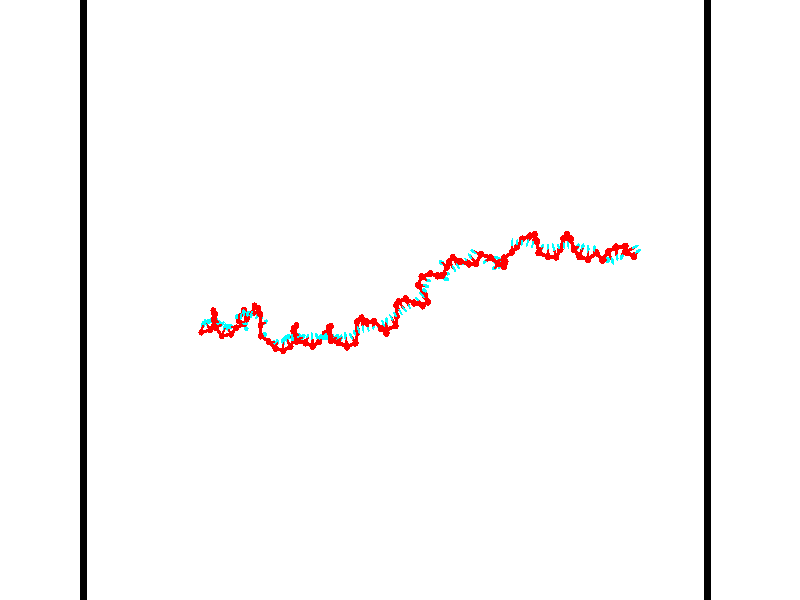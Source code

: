 // switches for output
#declare DRAW_BASES = 1; // possible values are 0, 1; only relevant for DNA ribbons
#declare DRAW_BASES_TYPE = 3; // possible values are 1, 2, 3; only relevant for DNA ribbons
#declare DRAW_FOG = 0; // set to 1 to enable fog

#include "colors.inc"

#include "transforms.inc"
background { rgb <1, 1, 1>}

#default {
   normal{
       ripples 0.25
       frequency 0.20
       turbulence 0.2
       lambda 5
   }
	finish {
		phong 0.1
		phong_size 40.
	}
}

// original window dimensions: 1024x640


// camera settings

camera {
	sky <-0, 1, 0>
	up <-0, 1, 0>
	right 1.6 * <0.99995, 0, 0.00999983>
	location <54.4867, 55, 106.329>
	look_at <55, 55, 55.0001>
	direction <0.513302, 0, -51.3289>
	angle 67.0682
}


# declare cpy_camera_pos = <54.4867, 55, 106.329>;
# if (DRAW_FOG = 1)
fog {
	fog_type 2
	up vnormalize(cpy_camera_pos)
	color rgbt<1,1,1,0.3>
	distance 1e-5
	fog_alt 3e-3
	fog_offset 88
}
# end


// LIGHTS

# declare lum = 6;
global_settings {
	ambient_light rgb lum * <0.05, 0.05, 0.05>
	max_trace_level 15
}# declare cpy_direct_light_amount = 0.25;
light_source
{	1000 * <-0.98995, -1, 1.00995>,
	rgb lum * cpy_direct_light_amount
	parallel
}

light_source
{	1000 * <0.98995, 1, -1.00995>,
	rgb lum * cpy_direct_light_amount
	parallel
}

// strand 0

// nucleotide -1

// particle -1
sphere {
	<36.461044, 52.474514, 49.683929> 0.250000
	pigment { color rgbt <1,0,0,0> }
	no_shadow
}
cylinder {
	<36.518818, 52.833790, 49.517849>,  <36.553482, 53.049355, 49.418201>, 0.100000
	pigment { color rgbt <1,0,0,0> }
	no_shadow
}
cylinder {
	<36.518818, 52.833790, 49.517849>,  <36.461044, 52.474514, 49.683929>, 0.100000
	pigment { color rgbt <1,0,0,0> }
	no_shadow
}

// particle -1
sphere {
	<36.518818, 52.833790, 49.517849> 0.100000
	pigment { color rgbt <1,0,0,0> }
	no_shadow
}
sphere {
	0, 1
	scale<0.080000,0.200000,0.300000>
	matrix <0.616485, 0.246538, 0.747774,
		0.774006, -0.363973, -0.518111,
		0.144435, 0.898188, -0.415206,
		36.562149, 53.103245, 49.393288>
	pigment { color rgbt <0,1,1,0> }
	no_shadow
}
cylinder {
	<37.242332, 52.659317, 49.526150>,  <36.461044, 52.474514, 49.683929>, 0.130000
	pigment { color rgbt <1,0,0,0> }
	no_shadow
}

// nucleotide -1

// particle -1
sphere {
	<37.242332, 52.659317, 49.526150> 0.250000
	pigment { color rgbt <1,0,0,0> }
	no_shadow
}
cylinder {
	<37.037880, 52.995064, 49.600132>,  <36.915211, 53.196510, 49.644520>, 0.100000
	pigment { color rgbt <1,0,0,0> }
	no_shadow
}
cylinder {
	<37.037880, 52.995064, 49.600132>,  <37.242332, 52.659317, 49.526150>, 0.100000
	pigment { color rgbt <1,0,0,0> }
	no_shadow
}

// particle -1
sphere {
	<37.037880, 52.995064, 49.600132> 0.100000
	pigment { color rgbt <1,0,0,0> }
	no_shadow
}
sphere {
	0, 1
	scale<0.080000,0.200000,0.300000>
	matrix <0.770141, 0.351715, 0.532147,
		0.381615, 0.414437, -0.826203,
		-0.511129, 0.839368, 0.184955,
		36.884541, 53.246876, 49.655617>
	pigment { color rgbt <0,1,1,0> }
	no_shadow
}
cylinder {
	<37.584934, 53.293129, 49.295761>,  <37.242332, 52.659317, 49.526150>, 0.130000
	pigment { color rgbt <1,0,0,0> }
	no_shadow
}

// nucleotide -1

// particle -1
sphere {
	<37.584934, 53.293129, 49.295761> 0.250000
	pigment { color rgbt <1,0,0,0> }
	no_shadow
}
cylinder {
	<37.357700, 53.317196, 49.624065>,  <37.221359, 53.331635, 49.821049>, 0.100000
	pigment { color rgbt <1,0,0,0> }
	no_shadow
}
cylinder {
	<37.357700, 53.317196, 49.624065>,  <37.584934, 53.293129, 49.295761>, 0.100000
	pigment { color rgbt <1,0,0,0> }
	no_shadow
}

// particle -1
sphere {
	<37.357700, 53.317196, 49.624065> 0.100000
	pigment { color rgbt <1,0,0,0> }
	no_shadow
}
sphere {
	0, 1
	scale<0.080000,0.200000,0.300000>
	matrix <0.821818, 0.094173, 0.561913,
		-0.043486, 0.993736, -0.102943,
		-0.568088, 0.060165, 0.820765,
		37.187275, 53.335247, 49.870296>
	pigment { color rgbt <0,1,1,0> }
	no_shadow
}
cylinder {
	<37.750046, 53.926708, 49.640430>,  <37.584934, 53.293129, 49.295761>, 0.130000
	pigment { color rgbt <1,0,0,0> }
	no_shadow
}

// nucleotide -1

// particle -1
sphere {
	<37.750046, 53.926708, 49.640430> 0.250000
	pigment { color rgbt <1,0,0,0> }
	no_shadow
}
cylinder {
	<37.633945, 53.648888, 49.903748>,  <37.564285, 53.482197, 50.061737>, 0.100000
	pigment { color rgbt <1,0,0,0> }
	no_shadow
}
cylinder {
	<37.633945, 53.648888, 49.903748>,  <37.750046, 53.926708, 49.640430>, 0.100000
	pigment { color rgbt <1,0,0,0> }
	no_shadow
}

// particle -1
sphere {
	<37.633945, 53.648888, 49.903748> 0.100000
	pigment { color rgbt <1,0,0,0> }
	no_shadow
}
sphere {
	0, 1
	scale<0.080000,0.200000,0.300000>
	matrix <0.815185, 0.180852, 0.550241,
		-0.501223, 0.696344, 0.513692,
		-0.290255, -0.694548, 0.658297,
		37.546867, 53.440525, 50.101238>
	pigment { color rgbt <0,1,1,0> }
	no_shadow
}
cylinder {
	<37.767128, 54.185600, 50.293964>,  <37.750046, 53.926708, 49.640430>, 0.130000
	pigment { color rgbt <1,0,0,0> }
	no_shadow
}

// nucleotide -1

// particle -1
sphere {
	<37.767128, 54.185600, 50.293964> 0.250000
	pigment { color rgbt <1,0,0,0> }
	no_shadow
}
cylinder {
	<37.804165, 53.788414, 50.323471>,  <37.826389, 53.550102, 50.341175>, 0.100000
	pigment { color rgbt <1,0,0,0> }
	no_shadow
}
cylinder {
	<37.804165, 53.788414, 50.323471>,  <37.767128, 54.185600, 50.293964>, 0.100000
	pigment { color rgbt <1,0,0,0> }
	no_shadow
}

// particle -1
sphere {
	<37.804165, 53.788414, 50.323471> 0.100000
	pigment { color rgbt <1,0,0,0> }
	no_shadow
}
sphere {
	0, 1
	scale<0.080000,0.200000,0.300000>
	matrix <0.865249, 0.116900, 0.487522,
		-0.492717, 0.018682, 0.869989,
		0.092594, -0.992968, 0.073763,
		37.831944, 53.490524, 50.345600>
	pigment { color rgbt <0,1,1,0> }
	no_shadow
}
cylinder {
	<37.984264, 54.023796, 50.904343>,  <37.767128, 54.185600, 50.293964>, 0.130000
	pigment { color rgbt <1,0,0,0> }
	no_shadow
}

// nucleotide -1

// particle -1
sphere {
	<37.984264, 54.023796, 50.904343> 0.250000
	pigment { color rgbt <1,0,0,0> }
	no_shadow
}
cylinder {
	<38.067940, 53.691357, 50.698227>,  <38.118145, 53.491894, 50.574558>, 0.100000
	pigment { color rgbt <1,0,0,0> }
	no_shadow
}
cylinder {
	<38.067940, 53.691357, 50.698227>,  <37.984264, 54.023796, 50.904343>, 0.100000
	pigment { color rgbt <1,0,0,0> }
	no_shadow
}

// particle -1
sphere {
	<38.067940, 53.691357, 50.698227> 0.100000
	pigment { color rgbt <1,0,0,0> }
	no_shadow
}
sphere {
	0, 1
	scale<0.080000,0.200000,0.300000>
	matrix <0.832692, -0.124883, 0.539471,
		-0.512703, -0.541925, 0.665923,
		0.209190, -0.831097, -0.515284,
		38.130695, 53.442028, 50.543640>
	pigment { color rgbt <0,1,1,0> }
	no_shadow
}
cylinder {
	<38.128899, 53.511013, 51.421757>,  <37.984264, 54.023796, 50.904343>, 0.130000
	pigment { color rgbt <1,0,0,0> }
	no_shadow
}

// nucleotide -1

// particle -1
sphere {
	<38.128899, 53.511013, 51.421757> 0.250000
	pigment { color rgbt <1,0,0,0> }
	no_shadow
}
cylinder {
	<38.300842, 53.382118, 51.084381>,  <38.404007, 53.304779, 50.881958>, 0.100000
	pigment { color rgbt <1,0,0,0> }
	no_shadow
}
cylinder {
	<38.300842, 53.382118, 51.084381>,  <38.128899, 53.511013, 51.421757>, 0.100000
	pigment { color rgbt <1,0,0,0> }
	no_shadow
}

// particle -1
sphere {
	<38.300842, 53.382118, 51.084381> 0.100000
	pigment { color rgbt <1,0,0,0> }
	no_shadow
}
sphere {
	0, 1
	scale<0.080000,0.200000,0.300000>
	matrix <0.845937, -0.182801, 0.500973,
		-0.315615, -0.928840, 0.194018,
		0.429857, -0.322241, -0.843435,
		38.429798, 53.285446, 50.831352>
	pigment { color rgbt <0,1,1,0> }
	no_shadow
}
cylinder {
	<38.372288, 52.891445, 51.514965>,  <38.128899, 53.511013, 51.421757>, 0.130000
	pigment { color rgbt <1,0,0,0> }
	no_shadow
}

// nucleotide -1

// particle -1
sphere {
	<38.372288, 52.891445, 51.514965> 0.250000
	pigment { color rgbt <1,0,0,0> }
	no_shadow
}
cylinder {
	<38.597374, 53.044792, 51.222012>,  <38.732426, 53.136799, 51.046238>, 0.100000
	pigment { color rgbt <1,0,0,0> }
	no_shadow
}
cylinder {
	<38.597374, 53.044792, 51.222012>,  <38.372288, 52.891445, 51.514965>, 0.100000
	pigment { color rgbt <1,0,0,0> }
	no_shadow
}

// particle -1
sphere {
	<38.597374, 53.044792, 51.222012> 0.100000
	pigment { color rgbt <1,0,0,0> }
	no_shadow
}
sphere {
	0, 1
	scale<0.080000,0.200000,0.300000>
	matrix <0.824267, -0.327474, 0.461892,
		-0.062763, -0.863592, -0.500270,
		0.562711, 0.383366, -0.732384,
		38.766186, 53.159801, 51.002296>
	pigment { color rgbt <0,1,1,0> }
	no_shadow
}
cylinder {
	<38.875469, 52.280537, 51.386299>,  <38.372288, 52.891445, 51.514965>, 0.130000
	pigment { color rgbt <1,0,0,0> }
	no_shadow
}

// nucleotide -1

// particle -1
sphere {
	<38.875469, 52.280537, 51.386299> 0.250000
	pigment { color rgbt <1,0,0,0> }
	no_shadow
}
cylinder {
	<38.996693, 52.652626, 51.303505>,  <39.069427, 52.875877, 51.253830>, 0.100000
	pigment { color rgbt <1,0,0,0> }
	no_shadow
}
cylinder {
	<38.996693, 52.652626, 51.303505>,  <38.875469, 52.280537, 51.386299>, 0.100000
	pigment { color rgbt <1,0,0,0> }
	no_shadow
}

// particle -1
sphere {
	<38.996693, 52.652626, 51.303505> 0.100000
	pigment { color rgbt <1,0,0,0> }
	no_shadow
}
sphere {
	0, 1
	scale<0.080000,0.200000,0.300000>
	matrix <0.865108, -0.177457, 0.469145,
		0.399677, -0.321245, -0.858522,
		0.303061, 0.930221, -0.206986,
		39.087612, 52.931694, 51.241409>
	pigment { color rgbt <0,1,1,0> }
	no_shadow
}
cylinder {
	<39.608299, 52.390175, 51.063217>,  <38.875469, 52.280537, 51.386299>, 0.130000
	pigment { color rgbt <1,0,0,0> }
	no_shadow
}

// nucleotide -1

// particle -1
sphere {
	<39.608299, 52.390175, 51.063217> 0.250000
	pigment { color rgbt <1,0,0,0> }
	no_shadow
}
cylinder {
	<39.493156, 52.697361, 51.292080>,  <39.424068, 52.881672, 51.429398>, 0.100000
	pigment { color rgbt <1,0,0,0> }
	no_shadow
}
cylinder {
	<39.493156, 52.697361, 51.292080>,  <39.608299, 52.390175, 51.063217>, 0.100000
	pigment { color rgbt <1,0,0,0> }
	no_shadow
}

// particle -1
sphere {
	<39.493156, 52.697361, 51.292080> 0.100000
	pigment { color rgbt <1,0,0,0> }
	no_shadow
}
sphere {
	0, 1
	scale<0.080000,0.200000,0.300000>
	matrix <0.844259, -0.078521, 0.530152,
		0.452064, 0.635661, -0.625758,
		-0.287861, 0.767965, 0.572159,
		39.406799, 52.927750, 51.463726>
	pigment { color rgbt <0,1,1,0> }
	no_shadow
}
cylinder {
	<40.132874, 52.894554, 51.161266>,  <39.608299, 52.390175, 51.063217>, 0.130000
	pigment { color rgbt <1,0,0,0> }
	no_shadow
}

// nucleotide -1

// particle -1
sphere {
	<40.132874, 52.894554, 51.161266> 0.250000
	pigment { color rgbt <1,0,0,0> }
	no_shadow
}
cylinder {
	<39.880127, 52.952423, 51.465851>,  <39.728481, 52.987144, 51.648602>, 0.100000
	pigment { color rgbt <1,0,0,0> }
	no_shadow
}
cylinder {
	<39.880127, 52.952423, 51.465851>,  <40.132874, 52.894554, 51.161266>, 0.100000
	pigment { color rgbt <1,0,0,0> }
	no_shadow
}

// particle -1
sphere {
	<39.880127, 52.952423, 51.465851> 0.100000
	pigment { color rgbt <1,0,0,0> }
	no_shadow
}
sphere {
	0, 1
	scale<0.080000,0.200000,0.300000>
	matrix <0.763288, -0.054580, 0.643749,
		0.134691, 0.987974, -0.075937,
		-0.631863, 0.144669, 0.761459,
		39.690567, 52.995823, 51.694290>
	pigment { color rgbt <0,1,1,0> }
	no_shadow
}
cylinder {
	<40.785862, 53.167618, 50.962105>,  <40.132874, 52.894554, 51.161266>, 0.130000
	pigment { color rgbt <1,0,0,0> }
	no_shadow
}

// nucleotide -1

// particle -1
sphere {
	<40.785862, 53.167618, 50.962105> 0.250000
	pigment { color rgbt <1,0,0,0> }
	no_shadow
}
cylinder {
	<40.963585, 52.981705, 51.268456>,  <41.070217, 52.870155, 51.452267>, 0.100000
	pigment { color rgbt <1,0,0,0> }
	no_shadow
}
cylinder {
	<40.963585, 52.981705, 51.268456>,  <40.785862, 53.167618, 50.962105>, 0.100000
	pigment { color rgbt <1,0,0,0> }
	no_shadow
}

// particle -1
sphere {
	<40.963585, 52.981705, 51.268456> 0.100000
	pigment { color rgbt <1,0,0,0> }
	no_shadow
}
sphere {
	0, 1
	scale<0.080000,0.200000,0.300000>
	matrix <-0.038724, 0.844130, 0.534738,
		-0.895039, -0.267244, 0.357051,
		0.444303, -0.464785, 0.765879,
		41.096874, 52.842270, 51.498219>
	pigment { color rgbt <0,1,1,0> }
	no_shadow
}
cylinder {
	<40.450020, 53.406239, 51.548485>,  <40.785862, 53.167618, 50.962105>, 0.130000
	pigment { color rgbt <1,0,0,0> }
	no_shadow
}

// nucleotide -1

// particle -1
sphere {
	<40.450020, 53.406239, 51.548485> 0.250000
	pigment { color rgbt <1,0,0,0> }
	no_shadow
}
cylinder {
	<40.815315, 53.313774, 51.682686>,  <41.034492, 53.258293, 51.763206>, 0.100000
	pigment { color rgbt <1,0,0,0> }
	no_shadow
}
cylinder {
	<40.815315, 53.313774, 51.682686>,  <40.450020, 53.406239, 51.548485>, 0.100000
	pigment { color rgbt <1,0,0,0> }
	no_shadow
}

// particle -1
sphere {
	<40.815315, 53.313774, 51.682686> 0.100000
	pigment { color rgbt <1,0,0,0> }
	no_shadow
}
sphere {
	0, 1
	scale<0.080000,0.200000,0.300000>
	matrix <0.027986, 0.857106, 0.514379,
		-0.406465, -0.460361, 0.789211,
		0.913237, -0.231164, 0.335500,
		41.089287, 53.244427, 51.783337>
	pigment { color rgbt <0,1,1,0> }
	no_shadow
}
cylinder {
	<40.676319, 53.744774, 52.164600>,  <40.450020, 53.406239, 51.548485>, 0.130000
	pigment { color rgbt <1,0,0,0> }
	no_shadow
}

// nucleotide -1

// particle -1
sphere {
	<40.676319, 53.744774, 52.164600> 0.250000
	pigment { color rgbt <1,0,0,0> }
	no_shadow
}
cylinder {
	<40.624470, 53.764118, 52.560753>,  <40.593361, 53.775726, 52.798447>, 0.100000
	pigment { color rgbt <1,0,0,0> }
	no_shadow
}
cylinder {
	<40.624470, 53.764118, 52.560753>,  <40.676319, 53.744774, 52.164600>, 0.100000
	pigment { color rgbt <1,0,0,0> }
	no_shadow
}

// particle -1
sphere {
	<40.624470, 53.764118, 52.560753> 0.100000
	pigment { color rgbt <1,0,0,0> }
	no_shadow
}
sphere {
	0, 1
	scale<0.080000,0.200000,0.300000>
	matrix <0.989267, -0.061642, 0.132483,
		0.067456, 0.996926, -0.039850,
		-0.129619, 0.048360, 0.990384,
		40.585583, 53.778625, 52.857868>
	pigment { color rgbt <0,1,1,0> }
	no_shadow
}
cylinder {
	<41.153973, 54.245056, 52.533783>,  <40.676319, 53.744774, 52.164600>, 0.130000
	pigment { color rgbt <1,0,0,0> }
	no_shadow
}

// nucleotide -1

// particle -1
sphere {
	<41.153973, 54.245056, 52.533783> 0.250000
	pigment { color rgbt <1,0,0,0> }
	no_shadow
}
cylinder {
	<41.091167, 53.989380, 52.834923>,  <41.053486, 53.835976, 53.015606>, 0.100000
	pigment { color rgbt <1,0,0,0> }
	no_shadow
}
cylinder {
	<41.091167, 53.989380, 52.834923>,  <41.153973, 54.245056, 52.533783>, 0.100000
	pigment { color rgbt <1,0,0,0> }
	no_shadow
}

// particle -1
sphere {
	<41.091167, 53.989380, 52.834923> 0.100000
	pigment { color rgbt <1,0,0,0> }
	no_shadow
}
sphere {
	0, 1
	scale<0.080000,0.200000,0.300000>
	matrix <0.984919, -0.045244, 0.166995,
		-0.072679, 0.767719, 0.636652,
		-0.157010, -0.639188, 0.752853,
		41.044064, 53.797623, 53.060780>
	pigment { color rgbt <0,1,1,0> }
	no_shadow
}
cylinder {
	<41.485146, 53.587429, 52.927338>,  <41.153973, 54.245056, 52.533783>, 0.130000
	pigment { color rgbt <1,0,0,0> }
	no_shadow
}

// nucleotide -1

// particle -1
sphere {
	<41.485146, 53.587429, 52.927338> 0.250000
	pigment { color rgbt <1,0,0,0> }
	no_shadow
}
cylinder {
	<41.419029, 53.866432, 53.206238>,  <41.379360, 54.033833, 53.373577>, 0.100000
	pigment { color rgbt <1,0,0,0> }
	no_shadow
}
cylinder {
	<41.419029, 53.866432, 53.206238>,  <41.485146, 53.587429, 52.927338>, 0.100000
	pigment { color rgbt <1,0,0,0> }
	no_shadow
}

// particle -1
sphere {
	<41.419029, 53.866432, 53.206238> 0.100000
	pigment { color rgbt <1,0,0,0> }
	no_shadow
}
sphere {
	0, 1
	scale<0.080000,0.200000,0.300000>
	matrix <0.902866, -0.177482, 0.391579,
		0.396879, 0.694249, -0.600421,
		-0.165290, 0.697509, 0.697252,
		41.369442, 54.075684, 53.415413>
	pigment { color rgbt <0,1,1,0> }
	no_shadow
}
cylinder {
	<42.044979, 54.066124, 52.852516>,  <41.485146, 53.587429, 52.927338>, 0.130000
	pigment { color rgbt <1,0,0,0> }
	no_shadow
}

// nucleotide -1

// particle -1
sphere {
	<42.044979, 54.066124, 52.852516> 0.250000
	pigment { color rgbt <1,0,0,0> }
	no_shadow
}
cylinder {
	<41.876404, 54.025826, 53.213013>,  <41.775257, 54.001648, 53.429310>, 0.100000
	pigment { color rgbt <1,0,0,0> }
	no_shadow
}
cylinder {
	<41.876404, 54.025826, 53.213013>,  <42.044979, 54.066124, 52.852516>, 0.100000
	pigment { color rgbt <1,0,0,0> }
	no_shadow
}

// particle -1
sphere {
	<41.876404, 54.025826, 53.213013> 0.100000
	pigment { color rgbt <1,0,0,0> }
	no_shadow
}
sphere {
	0, 1
	scale<0.080000,0.200000,0.300000>
	matrix <0.899960, -0.168787, 0.401974,
		0.111620, 0.980490, 0.161803,
		-0.421442, -0.100747, 0.901241,
		41.749969, 53.995602, 53.483387>
	pigment { color rgbt <0,1,1,0> }
	no_shadow
}
cylinder {
	<42.291622, 54.578762, 53.393562>,  <42.044979, 54.066124, 52.852516>, 0.130000
	pigment { color rgbt <1,0,0,0> }
	no_shadow
}

// nucleotide -1

// particle -1
sphere {
	<42.291622, 54.578762, 53.393562> 0.250000
	pigment { color rgbt <1,0,0,0> }
	no_shadow
}
cylinder {
	<42.177601, 54.223442, 53.537594>,  <42.109188, 54.010250, 53.624012>, 0.100000
	pigment { color rgbt <1,0,0,0> }
	no_shadow
}
cylinder {
	<42.177601, 54.223442, 53.537594>,  <42.291622, 54.578762, 53.393562>, 0.100000
	pigment { color rgbt <1,0,0,0> }
	no_shadow
}

// particle -1
sphere {
	<42.177601, 54.223442, 53.537594> 0.100000
	pigment { color rgbt <1,0,0,0> }
	no_shadow
}
sphere {
	0, 1
	scale<0.080000,0.200000,0.300000>
	matrix <0.946609, -0.201882, 0.251347,
		-0.150579, 0.412504, 0.898425,
		-0.285058, -0.888304, 0.360080,
		42.092083, 53.956951, 53.645618>
	pigment { color rgbt <0,1,1,0> }
	no_shadow
}
cylinder {
	<42.735771, 54.426601, 54.026302>,  <42.291622, 54.578762, 53.393562>, 0.130000
	pigment { color rgbt <1,0,0,0> }
	no_shadow
}

// nucleotide -1

// particle -1
sphere {
	<42.735771, 54.426601, 54.026302> 0.250000
	pigment { color rgbt <1,0,0,0> }
	no_shadow
}
cylinder {
	<42.631901, 54.091076, 53.834900>,  <42.569580, 53.889763, 53.720058>, 0.100000
	pigment { color rgbt <1,0,0,0> }
	no_shadow
}
cylinder {
	<42.631901, 54.091076, 53.834900>,  <42.735771, 54.426601, 54.026302>, 0.100000
	pigment { color rgbt <1,0,0,0> }
	no_shadow
}

// particle -1
sphere {
	<42.631901, 54.091076, 53.834900> 0.100000
	pigment { color rgbt <1,0,0,0> }
	no_shadow
}
sphere {
	0, 1
	scale<0.080000,0.200000,0.300000>
	matrix <0.939059, -0.334908, 0.077484,
		-0.225248, -0.429221, 0.874661,
		-0.259674, -0.838812, -0.478502,
		42.553997, 53.839432, 53.691349>
	pigment { color rgbt <0,1,1,0> }
	no_shadow
}
cylinder {
	<43.022167, 53.955688, 54.380413>,  <42.735771, 54.426601, 54.026302>, 0.130000
	pigment { color rgbt <1,0,0,0> }
	no_shadow
}

// nucleotide -1

// particle -1
sphere {
	<43.022167, 53.955688, 54.380413> 0.250000
	pigment { color rgbt <1,0,0,0> }
	no_shadow
}
cylinder {
	<42.984257, 53.808979, 54.010223>,  <42.961510, 53.720955, 53.788109>, 0.100000
	pigment { color rgbt <1,0,0,0> }
	no_shadow
}
cylinder {
	<42.984257, 53.808979, 54.010223>,  <43.022167, 53.955688, 54.380413>, 0.100000
	pigment { color rgbt <1,0,0,0> }
	no_shadow
}

// particle -1
sphere {
	<42.984257, 53.808979, 54.010223> 0.100000
	pigment { color rgbt <1,0,0,0> }
	no_shadow
}
sphere {
	0, 1
	scale<0.080000,0.200000,0.300000>
	matrix <0.879480, -0.466405, 0.094774,
		-0.466405, -0.804951, 0.366769,
		-0.094774, -0.366769, -0.925472,
		42.955826, 53.698948, 53.732582>
	pigment { color rgbt <0,1,1,0> }
	no_shadow
}
cylinder {
	<43.012295, 53.193504, 54.318638>,  <43.022167, 53.955688, 54.380413>, 0.130000
	pigment { color rgbt <1,0,0,0> }
	no_shadow
}

// nucleotide -1

// particle -1
sphere {
	<43.012295, 53.193504, 54.318638> 0.250000
	pigment { color rgbt <1,0,0,0> }
	no_shadow
}
cylinder {
	<43.187744, 53.315567, 53.980530>,  <43.293015, 53.388805, 53.777664>, 0.100000
	pigment { color rgbt <1,0,0,0> }
	no_shadow
}
cylinder {
	<43.187744, 53.315567, 53.980530>,  <43.012295, 53.193504, 54.318638>, 0.100000
	pigment { color rgbt <1,0,0,0> }
	no_shadow
}

// particle -1
sphere {
	<43.187744, 53.315567, 53.980530> 0.100000
	pigment { color rgbt <1,0,0,0> }
	no_shadow
}
sphere {
	0, 1
	scale<0.080000,0.200000,0.300000>
	matrix <0.875124, -0.358933, 0.324539,
		-0.204363, -0.882071, -0.424484,
		0.438627, 0.305152, -0.845274,
		43.319332, 53.407112, 53.726948>
	pigment { color rgbt <0,1,1,0> }
	no_shadow
}
cylinder {
	<43.089642, 52.427261, 54.536251>,  <43.012295, 53.193504, 54.318638>, 0.130000
	pigment { color rgbt <1,0,0,0> }
	no_shadow
}

// nucleotide -1

// particle -1
sphere {
	<43.089642, 52.427261, 54.536251> 0.250000
	pigment { color rgbt <1,0,0,0> }
	no_shadow
}
cylinder {
	<43.341328, 52.510384, 54.835823>,  <43.492340, 52.560257, 55.015568>, 0.100000
	pigment { color rgbt <1,0,0,0> }
	no_shadow
}
cylinder {
	<43.341328, 52.510384, 54.835823>,  <43.089642, 52.427261, 54.536251>, 0.100000
	pigment { color rgbt <1,0,0,0> }
	no_shadow
}

// particle -1
sphere {
	<43.341328, 52.510384, 54.835823> 0.100000
	pigment { color rgbt <1,0,0,0> }
	no_shadow
}
sphere {
	0, 1
	scale<0.080000,0.200000,0.300000>
	matrix <0.606052, 0.472102, -0.640173,
		-0.486606, 0.856700, 0.171112,
		0.629218, 0.207810, 0.748932,
		43.530094, 52.572727, 55.060501>
	pigment { color rgbt <0,1,1,0> }
	no_shadow
}
cylinder {
	<43.729485, 52.052250, 54.441284>,  <43.089642, 52.427261, 54.536251>, 0.130000
	pigment { color rgbt <1,0,0,0> }
	no_shadow
}

// nucleotide -1

// particle -1
sphere {
	<43.729485, 52.052250, 54.441284> 0.250000
	pigment { color rgbt <1,0,0,0> }
	no_shadow
}
cylinder {
	<43.955708, 51.968178, 54.122292>,  <44.091442, 51.917732, 53.930897>, 0.100000
	pigment { color rgbt <1,0,0,0> }
	no_shadow
}
cylinder {
	<43.955708, 51.968178, 54.122292>,  <43.729485, 52.052250, 54.441284>, 0.100000
	pigment { color rgbt <1,0,0,0> }
	no_shadow
}

// particle -1
sphere {
	<43.955708, 51.968178, 54.122292> 0.100000
	pigment { color rgbt <1,0,0,0> }
	no_shadow
}
sphere {
	0, 1
	scale<0.080000,0.200000,0.300000>
	matrix <0.808113, 0.334255, 0.485002,
		0.164620, -0.918747, 0.358893,
		0.565556, -0.210185, -0.797477,
		44.125374, 51.905121, 53.883049>
	pigment { color rgbt <0,1,1,0> }
	no_shadow
}
cylinder {
	<44.350693, 51.551434, 54.638096>,  <43.729485, 52.052250, 54.441284>, 0.130000
	pigment { color rgbt <1,0,0,0> }
	no_shadow
}

// nucleotide -1

// particle -1
sphere {
	<44.350693, 51.551434, 54.638096> 0.250000
	pigment { color rgbt <1,0,0,0> }
	no_shadow
}
cylinder {
	<44.382622, 51.794796, 54.322254>,  <44.401779, 51.940811, 54.132748>, 0.100000
	pigment { color rgbt <1,0,0,0> }
	no_shadow
}
cylinder {
	<44.382622, 51.794796, 54.322254>,  <44.350693, 51.551434, 54.638096>, 0.100000
	pigment { color rgbt <1,0,0,0> }
	no_shadow
}

// particle -1
sphere {
	<44.382622, 51.794796, 54.322254> 0.100000
	pigment { color rgbt <1,0,0,0> }
	no_shadow
}
sphere {
	0, 1
	scale<0.080000,0.200000,0.300000>
	matrix <0.860491, 0.357797, 0.362680,
		0.503174, -0.708398, -0.494963,
		0.079825, 0.608403, -0.789604,
		44.406570, 51.977318, 54.085373>
	pigment { color rgbt <0,1,1,0> }
	no_shadow
}
cylinder {
	<44.987446, 51.380737, 54.484573>,  <44.350693, 51.551434, 54.638096>, 0.130000
	pigment { color rgbt <1,0,0,0> }
	no_shadow
}

// nucleotide -1

// particle -1
sphere {
	<44.987446, 51.380737, 54.484573> 0.250000
	pigment { color rgbt <1,0,0,0> }
	no_shadow
}
cylinder {
	<44.965282, 51.750576, 54.333820>,  <44.951984, 51.972481, 54.243366>, 0.100000
	pigment { color rgbt <1,0,0,0> }
	no_shadow
}
cylinder {
	<44.965282, 51.750576, 54.333820>,  <44.987446, 51.380737, 54.484573>, 0.100000
	pigment { color rgbt <1,0,0,0> }
	no_shadow
}

// particle -1
sphere {
	<44.965282, 51.750576, 54.333820> 0.100000
	pigment { color rgbt <1,0,0,0> }
	no_shadow
}
sphere {
	0, 1
	scale<0.080000,0.200000,0.300000>
	matrix <0.740608, 0.291218, 0.605551,
		0.669649, -0.245572, -0.700903,
		-0.055409, 0.924601, -0.376886,
		44.948658, 52.027958, 54.220753>
	pigment { color rgbt <0,1,1,0> }
	no_shadow
}
cylinder {
	<45.571159, 51.644913, 54.169109>,  <44.987446, 51.380737, 54.484573>, 0.130000
	pigment { color rgbt <1,0,0,0> }
	no_shadow
}

// nucleotide -1

// particle -1
sphere {
	<45.571159, 51.644913, 54.169109> 0.250000
	pigment { color rgbt <1,0,0,0> }
	no_shadow
}
cylinder {
	<45.384220, 51.970085, 54.308094>,  <45.272057, 52.165188, 54.391483>, 0.100000
	pigment { color rgbt <1,0,0,0> }
	no_shadow
}
cylinder {
	<45.384220, 51.970085, 54.308094>,  <45.571159, 51.644913, 54.169109>, 0.100000
	pigment { color rgbt <1,0,0,0> }
	no_shadow
}

// particle -1
sphere {
	<45.384220, 51.970085, 54.308094> 0.100000
	pigment { color rgbt <1,0,0,0> }
	no_shadow
}
sphere {
	0, 1
	scale<0.080000,0.200000,0.300000>
	matrix <0.812335, 0.239792, 0.531613,
		0.348846, 0.530703, -0.772438,
		-0.467353, 0.812929, 0.347458,
		45.244015, 52.213963, 54.412331>
	pigment { color rgbt <0,1,1,0> }
	no_shadow
}
cylinder {
	<45.926498, 52.357265, 54.110783>,  <45.571159, 51.644913, 54.169109>, 0.130000
	pigment { color rgbt <1,0,0,0> }
	no_shadow
}

// nucleotide -1

// particle -1
sphere {
	<45.926498, 52.357265, 54.110783> 0.250000
	pigment { color rgbt <1,0,0,0> }
	no_shadow
}
cylinder {
	<45.678509, 52.372276, 54.424271>,  <45.529713, 52.381283, 54.612362>, 0.100000
	pigment { color rgbt <1,0,0,0> }
	no_shadow
}
cylinder {
	<45.678509, 52.372276, 54.424271>,  <45.926498, 52.357265, 54.110783>, 0.100000
	pigment { color rgbt <1,0,0,0> }
	no_shadow
}

// particle -1
sphere {
	<45.678509, 52.372276, 54.424271> 0.100000
	pigment { color rgbt <1,0,0,0> }
	no_shadow
}
sphere {
	0, 1
	scale<0.080000,0.200000,0.300000>
	matrix <0.781178, 0.122965, 0.612079,
		-0.073398, 0.991701, -0.105554,
		-0.619979, 0.037531, 0.783720,
		45.492516, 52.383537, 54.659386>
	pigment { color rgbt <0,1,1,0> }
	no_shadow
}
cylinder {
	<45.892658, 52.996555, 54.611076>,  <45.926498, 52.357265, 54.110783>, 0.130000
	pigment { color rgbt <1,0,0,0> }
	no_shadow
}

// nucleotide -1

// particle -1
sphere {
	<45.892658, 52.996555, 54.611076> 0.250000
	pigment { color rgbt <1,0,0,0> }
	no_shadow
}
cylinder {
	<45.873493, 52.630798, 54.771873>,  <45.861996, 52.411346, 54.868351>, 0.100000
	pigment { color rgbt <1,0,0,0> }
	no_shadow
}
cylinder {
	<45.873493, 52.630798, 54.771873>,  <45.892658, 52.996555, 54.611076>, 0.100000
	pigment { color rgbt <1,0,0,0> }
	no_shadow
}

// particle -1
sphere {
	<45.873493, 52.630798, 54.771873> 0.100000
	pigment { color rgbt <1,0,0,0> }
	no_shadow
}
sphere {
	0, 1
	scale<0.080000,0.200000,0.300000>
	matrix <0.815314, 0.196693, 0.544587,
		-0.577034, 0.353841, 0.736090,
		-0.047914, -0.914389, 0.401990,
		45.859119, 52.356480, 54.892471>
	pigment { color rgbt <0,1,1,0> }
	no_shadow
}
cylinder {
	<46.255436, 53.198032, 55.301041>,  <45.892658, 52.996555, 54.611076>, 0.130000
	pigment { color rgbt <1,0,0,0> }
	no_shadow
}

// nucleotide -1

// particle -1
sphere {
	<46.255436, 53.198032, 55.301041> 0.250000
	pigment { color rgbt <1,0,0,0> }
	no_shadow
}
cylinder {
	<46.214958, 52.802513, 55.257164>,  <46.190674, 52.565201, 55.230839>, 0.100000
	pigment { color rgbt <1,0,0,0> }
	no_shadow
}
cylinder {
	<46.214958, 52.802513, 55.257164>,  <46.255436, 53.198032, 55.301041>, 0.100000
	pigment { color rgbt <1,0,0,0> }
	no_shadow
}

// particle -1
sphere {
	<46.214958, 52.802513, 55.257164> 0.100000
	pigment { color rgbt <1,0,0,0> }
	no_shadow
}
sphere {
	0, 1
	scale<0.080000,0.200000,0.300000>
	matrix <0.859174, -0.142443, 0.491458,
		-0.501579, -0.044510, 0.863966,
		-0.101191, -0.988802, -0.109688,
		46.184601, 52.505871, 55.224258>
	pigment { color rgbt <0,1,1,0> }
	no_shadow
}
cylinder {
	<46.109356, 52.851227, 55.928570>,  <46.255436, 53.198032, 55.301041>, 0.130000
	pigment { color rgbt <1,0,0,0> }
	no_shadow
}

// nucleotide -1

// particle -1
sphere {
	<46.109356, 52.851227, 55.928570> 0.250000
	pigment { color rgbt <1,0,0,0> }
	no_shadow
}
cylinder {
	<46.342514, 52.642296, 55.679604>,  <46.482410, 52.516937, 55.530224>, 0.100000
	pigment { color rgbt <1,0,0,0> }
	no_shadow
}
cylinder {
	<46.342514, 52.642296, 55.679604>,  <46.109356, 52.851227, 55.928570>, 0.100000
	pigment { color rgbt <1,0,0,0> }
	no_shadow
}

// particle -1
sphere {
	<46.342514, 52.642296, 55.679604> 0.100000
	pigment { color rgbt <1,0,0,0> }
	no_shadow
}
sphere {
	0, 1
	scale<0.080000,0.200000,0.300000>
	matrix <0.713052, -0.038465, 0.700055,
		-0.389598, -0.851878, 0.350025,
		0.582898, -0.522327, -0.622419,
		46.517384, 52.485600, 55.492878>
	pigment { color rgbt <0,1,1,0> }
	no_shadow
}
cylinder {
	<46.409126, 52.151974, 56.154163>,  <46.109356, 52.851227, 55.928570>, 0.130000
	pigment { color rgbt <1,0,0,0> }
	no_shadow
}

// nucleotide -1

// particle -1
sphere {
	<46.409126, 52.151974, 56.154163> 0.250000
	pigment { color rgbt <1,0,0,0> }
	no_shadow
}
cylinder {
	<46.659863, 52.311039, 55.886154>,  <46.810303, 52.406479, 55.725349>, 0.100000
	pigment { color rgbt <1,0,0,0> }
	no_shadow
}
cylinder {
	<46.659863, 52.311039, 55.886154>,  <46.409126, 52.151974, 56.154163>, 0.100000
	pigment { color rgbt <1,0,0,0> }
	no_shadow
}

// particle -1
sphere {
	<46.659863, 52.311039, 55.886154> 0.100000
	pigment { color rgbt <1,0,0,0> }
	no_shadow
}
sphere {
	0, 1
	scale<0.080000,0.200000,0.300000>
	matrix <0.759461, -0.119764, 0.639434,
		0.174037, -0.909680, -0.377085,
		0.626841, 0.397667, -0.670023,
		46.847916, 52.430340, 55.685146>
	pigment { color rgbt <0,1,1,0> }
	no_shadow
}
cylinder {
	<47.151836, 52.042763, 56.331722>,  <46.409126, 52.151974, 56.154163>, 0.130000
	pigment { color rgbt <1,0,0,0> }
	no_shadow
}

// nucleotide -1

// particle -1
sphere {
	<47.151836, 52.042763, 56.331722> 0.250000
	pigment { color rgbt <1,0,0,0> }
	no_shadow
}
cylinder {
	<47.226475, 52.260227, 56.004402>,  <47.271255, 52.390705, 55.808010>, 0.100000
	pigment { color rgbt <1,0,0,0> }
	no_shadow
}
cylinder {
	<47.226475, 52.260227, 56.004402>,  <47.151836, 52.042763, 56.331722>, 0.100000
	pigment { color rgbt <1,0,0,0> }
	no_shadow
}

// particle -1
sphere {
	<47.226475, 52.260227, 56.004402> 0.100000
	pigment { color rgbt <1,0,0,0> }
	no_shadow
}
sphere {
	0, 1
	scale<0.080000,0.200000,0.300000>
	matrix <0.973471, 0.009965, 0.228594,
		0.132432, -0.839246, -0.527378,
		0.186592, 0.543661, -0.818301,
		47.282452, 52.423325, 55.758911>
	pigment { color rgbt <0,1,1,0> }
	no_shadow
}
cylinder {
	<47.696724, 51.766479, 55.796871>,  <47.151836, 52.042763, 56.331722>, 0.130000
	pigment { color rgbt <1,0,0,0> }
	no_shadow
}

// nucleotide -1

// particle -1
sphere {
	<47.696724, 51.766479, 55.796871> 0.250000
	pigment { color rgbt <1,0,0,0> }
	no_shadow
}
cylinder {
	<47.664856, 52.164974, 55.783257>,  <47.645733, 52.404072, 55.775085>, 0.100000
	pigment { color rgbt <1,0,0,0> }
	no_shadow
}
cylinder {
	<47.664856, 52.164974, 55.783257>,  <47.696724, 51.766479, 55.796871>, 0.100000
	pigment { color rgbt <1,0,0,0> }
	no_shadow
}

// particle -1
sphere {
	<47.664856, 52.164974, 55.783257> 0.100000
	pigment { color rgbt <1,0,0,0> }
	no_shadow
}
sphere {
	0, 1
	scale<0.080000,0.200000,0.300000>
	matrix <0.980814, 0.084444, 0.175705,
		0.177919, -0.019389, -0.983854,
		-0.079673, 0.996239, -0.034041,
		47.640953, 52.463844, 55.773045>
	pigment { color rgbt <0,1,1,0> }
	no_shadow
}
cylinder {
	<48.194035, 52.092304, 55.340878>,  <47.696724, 51.766479, 55.796871>, 0.130000
	pigment { color rgbt <1,0,0,0> }
	no_shadow
}

// nucleotide -1

// particle -1
sphere {
	<48.194035, 52.092304, 55.340878> 0.250000
	pigment { color rgbt <1,0,0,0> }
	no_shadow
}
cylinder {
	<48.094727, 52.328827, 55.647789>,  <48.035141, 52.470741, 55.831936>, 0.100000
	pigment { color rgbt <1,0,0,0> }
	no_shadow
}
cylinder {
	<48.094727, 52.328827, 55.647789>,  <48.194035, 52.092304, 55.340878>, 0.100000
	pigment { color rgbt <1,0,0,0> }
	no_shadow
}

// particle -1
sphere {
	<48.094727, 52.328827, 55.647789> 0.100000
	pigment { color rgbt <1,0,0,0> }
	no_shadow
}
sphere {
	0, 1
	scale<0.080000,0.200000,0.300000>
	matrix <0.966853, 0.102489, 0.233860,
		0.059645, 0.799908, -0.597152,
		-0.248268, 0.591307, 0.767281,
		48.020245, 52.506218, 55.877972>
	pigment { color rgbt <0,1,1,0> }
	no_shadow
}
cylinder {
	<48.657574, 52.628738, 55.409882>,  <48.194035, 52.092304, 55.340878>, 0.130000
	pigment { color rgbt <1,0,0,0> }
	no_shadow
}

// nucleotide -1

// particle -1
sphere {
	<48.657574, 52.628738, 55.409882> 0.250000
	pigment { color rgbt <1,0,0,0> }
	no_shadow
}
cylinder {
	<48.486809, 52.534485, 55.759102>,  <48.384350, 52.477932, 55.968636>, 0.100000
	pigment { color rgbt <1,0,0,0> }
	no_shadow
}
cylinder {
	<48.486809, 52.534485, 55.759102>,  <48.657574, 52.628738, 55.409882>, 0.100000
	pigment { color rgbt <1,0,0,0> }
	no_shadow
}

// particle -1
sphere {
	<48.486809, 52.534485, 55.759102> 0.100000
	pigment { color rgbt <1,0,0,0> }
	no_shadow
}
sphere {
	0, 1
	scale<0.080000,0.200000,0.300000>
	matrix <0.900559, -0.198434, 0.386805,
		0.082100, 0.951368, 0.296914,
		-0.426912, -0.235632, 0.873055,
		48.358734, 52.463795, 56.021019>
	pigment { color rgbt <0,1,1,0> }
	no_shadow
}
cylinder {
	<49.238438, 52.401417, 55.874889>,  <48.657574, 52.628738, 55.409882>, 0.130000
	pigment { color rgbt <1,0,0,0> }
	no_shadow
}

// nucleotide -1

// particle -1
sphere {
	<49.238438, 52.401417, 55.874889> 0.250000
	pigment { color rgbt <1,0,0,0> }
	no_shadow
}
cylinder {
	<48.934975, 52.417549, 56.134987>,  <48.752895, 52.427227, 56.291046>, 0.100000
	pigment { color rgbt <1,0,0,0> }
	no_shadow
}
cylinder {
	<48.934975, 52.417549, 56.134987>,  <49.238438, 52.401417, 55.874889>, 0.100000
	pigment { color rgbt <1,0,0,0> }
	no_shadow
}

// particle -1
sphere {
	<48.934975, 52.417549, 56.134987> 0.100000
	pigment { color rgbt <1,0,0,0> }
	no_shadow
}
sphere {
	0, 1
	scale<0.080000,0.200000,0.300000>
	matrix <0.636178, -0.169258, 0.752748,
		0.140417, 0.984746, 0.102751,
		-0.758657, 0.040330, 0.650241,
		48.707378, 52.429649, 56.330059>
	pigment { color rgbt <0,1,1,0> }
	no_shadow
}
cylinder {
	<49.081837, 53.119358, 56.246193>,  <49.238438, 52.401417, 55.874889>, 0.130000
	pigment { color rgbt <1,0,0,0> }
	no_shadow
}

// nucleotide -1

// particle -1
sphere {
	<49.081837, 53.119358, 56.246193> 0.250000
	pigment { color rgbt <1,0,0,0> }
	no_shadow
}
cylinder {
	<49.006042, 52.772858, 56.431107>,  <48.960567, 52.564957, 56.542053>, 0.100000
	pigment { color rgbt <1,0,0,0> }
	no_shadow
}
cylinder {
	<49.006042, 52.772858, 56.431107>,  <49.081837, 53.119358, 56.246193>, 0.100000
	pigment { color rgbt <1,0,0,0> }
	no_shadow
}

// particle -1
sphere {
	<49.006042, 52.772858, 56.431107> 0.100000
	pigment { color rgbt <1,0,0,0> }
	no_shadow
}
sphere {
	0, 1
	scale<0.080000,0.200000,0.300000>
	matrix <0.759088, 0.169394, 0.628563,
		-0.622802, 0.470013, 0.625465,
		-0.189483, -0.866252, 0.462280,
		48.949196, 52.512981, 56.569790>
	pigment { color rgbt <0,1,1,0> }
	no_shadow
}
cylinder {
	<49.314590, 53.211365, 56.972477>,  <49.081837, 53.119358, 56.246193>, 0.130000
	pigment { color rgbt <1,0,0,0> }
	no_shadow
}

// nucleotide -1

// particle -1
sphere {
	<49.314590, 53.211365, 56.972477> 0.250000
	pigment { color rgbt <1,0,0,0> }
	no_shadow
}
cylinder {
	<49.284599, 52.812683, 56.960114>,  <49.266605, 52.573475, 56.952694>, 0.100000
	pigment { color rgbt <1,0,0,0> }
	no_shadow
}
cylinder {
	<49.284599, 52.812683, 56.960114>,  <49.314590, 53.211365, 56.972477>, 0.100000
	pigment { color rgbt <1,0,0,0> }
	no_shadow
}

// particle -1
sphere {
	<49.284599, 52.812683, 56.960114> 0.100000
	pigment { color rgbt <1,0,0,0> }
	no_shadow
}
sphere {
	0, 1
	scale<0.080000,0.200000,0.300000>
	matrix <0.916031, -0.081094, 0.392823,
		-0.394036, 0.001137, 0.919094,
		-0.074980, -0.996706, -0.030912,
		49.262104, 52.513672, 56.950840>
	pigment { color rgbt <0,1,1,0> }
	no_shadow
}
cylinder {
	<49.236309, 52.931934, 57.688011>,  <49.314590, 53.211365, 56.972477>, 0.130000
	pigment { color rgbt <1,0,0,0> }
	no_shadow
}

// nucleotide -1

// particle -1
sphere {
	<49.236309, 52.931934, 57.688011> 0.250000
	pigment { color rgbt <1,0,0,0> }
	no_shadow
}
cylinder {
	<49.397297, 52.672668, 57.429428>,  <49.493889, 52.517109, 57.274277>, 0.100000
	pigment { color rgbt <1,0,0,0> }
	no_shadow
}
cylinder {
	<49.397297, 52.672668, 57.429428>,  <49.236309, 52.931934, 57.688011>, 0.100000
	pigment { color rgbt <1,0,0,0> }
	no_shadow
}

// particle -1
sphere {
	<49.397297, 52.672668, 57.429428> 0.100000
	pigment { color rgbt <1,0,0,0> }
	no_shadow
}
sphere {
	0, 1
	scale<0.080000,0.200000,0.300000>
	matrix <0.822622, -0.053760, 0.566042,
		-0.401640, -0.759604, 0.511554,
		0.402466, -0.648161, -0.646459,
		49.518036, 52.478222, 57.235489>
	pigment { color rgbt <0,1,1,0> }
	no_shadow
}
cylinder {
	<49.458065, 52.284458, 57.949444>,  <49.236309, 52.931934, 57.688011>, 0.130000
	pigment { color rgbt <1,0,0,0> }
	no_shadow
}

// nucleotide -1

// particle -1
sphere {
	<49.458065, 52.284458, 57.949444> 0.250000
	pigment { color rgbt <1,0,0,0> }
	no_shadow
}
cylinder {
	<49.694790, 52.397411, 57.647446>,  <49.836826, 52.465183, 57.466248>, 0.100000
	pigment { color rgbt <1,0,0,0> }
	no_shadow
}
cylinder {
	<49.694790, 52.397411, 57.647446>,  <49.458065, 52.284458, 57.949444>, 0.100000
	pigment { color rgbt <1,0,0,0> }
	no_shadow
}

// particle -1
sphere {
	<49.694790, 52.397411, 57.647446> 0.100000
	pigment { color rgbt <1,0,0,0> }
	no_shadow
}
sphere {
	0, 1
	scale<0.080000,0.200000,0.300000>
	matrix <0.780014, 0.035608, 0.624748,
		0.203302, -0.958640, -0.199189,
		0.591816, 0.282383, -0.754992,
		49.872334, 52.482128, 57.420948>
	pigment { color rgbt <0,1,1,0> }
	no_shadow
}
cylinder {
	<50.076351, 52.181698, 58.394009>,  <49.458065, 52.284458, 57.949444>, 0.130000
	pigment { color rgbt <1,0,0,0> }
	no_shadow
}

// nucleotide -1

// particle -1
sphere {
	<50.076351, 52.181698, 58.394009> 0.250000
	pigment { color rgbt <1,0,0,0> }
	no_shadow
}
cylinder {
	<50.167740, 52.358154, 58.046860>,  <50.222572, 52.464027, 57.838570>, 0.100000
	pigment { color rgbt <1,0,0,0> }
	no_shadow
}
cylinder {
	<50.167740, 52.358154, 58.046860>,  <50.076351, 52.181698, 58.394009>, 0.100000
	pigment { color rgbt <1,0,0,0> }
	no_shadow
}

// particle -1
sphere {
	<50.167740, 52.358154, 58.046860> 0.100000
	pigment { color rgbt <1,0,0,0> }
	no_shadow
}
sphere {
	0, 1
	scale<0.080000,0.200000,0.300000>
	matrix <0.942358, 0.123641, 0.310925,
		0.244464, -0.888882, -0.387461,
		0.228469, 0.441137, -0.867871,
		50.236282, 52.490494, 57.786499>
	pigment { color rgbt <0,1,1,0> }
	no_shadow
}
cylinder {
	<50.730003, 51.877766, 57.968521>,  <50.076351, 52.181698, 58.394009>, 0.130000
	pigment { color rgbt <1,0,0,0> }
	no_shadow
}

// nucleotide -1

// particle -1
sphere {
	<50.730003, 51.877766, 57.968521> 0.250000
	pigment { color rgbt <1,0,0,0> }
	no_shadow
}
cylinder {
	<50.664478, 52.272346, 57.964897>,  <50.625164, 52.509094, 57.962723>, 0.100000
	pigment { color rgbt <1,0,0,0> }
	no_shadow
}
cylinder {
	<50.664478, 52.272346, 57.964897>,  <50.730003, 51.877766, 57.968521>, 0.100000
	pigment { color rgbt <1,0,0,0> }
	no_shadow
}

// particle -1
sphere {
	<50.664478, 52.272346, 57.964897> 0.100000
	pigment { color rgbt <1,0,0,0> }
	no_shadow
}
sphere {
	0, 1
	scale<0.080000,0.200000,0.300000>
	matrix <0.892866, 0.152167, 0.423836,
		0.419472, 0.061337, -0.905694,
		-0.163813, 0.986450, -0.009064,
		50.615334, 52.568283, 57.962177>
	pigment { color rgbt <0,1,1,0> }
	no_shadow
}
cylinder {
	<51.380810, 52.114090, 57.641953>,  <50.730003, 51.877766, 57.968521>, 0.130000
	pigment { color rgbt <1,0,0,0> }
	no_shadow
}

// nucleotide -1

// particle -1
sphere {
	<51.380810, 52.114090, 57.641953> 0.250000
	pigment { color rgbt <1,0,0,0> }
	no_shadow
}
cylinder {
	<51.198151, 52.389881, 57.866844>,  <51.088554, 52.555355, 58.001778>, 0.100000
	pigment { color rgbt <1,0,0,0> }
	no_shadow
}
cylinder {
	<51.198151, 52.389881, 57.866844>,  <51.380810, 52.114090, 57.641953>, 0.100000
	pigment { color rgbt <1,0,0,0> }
	no_shadow
}

// particle -1
sphere {
	<51.198151, 52.389881, 57.866844> 0.100000
	pigment { color rgbt <1,0,0,0> }
	no_shadow
}
sphere {
	0, 1
	scale<0.080000,0.200000,0.300000>
	matrix <0.888880, 0.379857, 0.256127,
		-0.036973, 0.616711, -0.786321,
		-0.456646, 0.689475, 0.562227,
		51.061157, 52.596725, 58.035511>
	pigment { color rgbt <0,1,1,0> }
	no_shadow
}
cylinder {
	<51.512638, 52.804535, 57.366978>,  <51.380810, 52.114090, 57.641953>, 0.130000
	pigment { color rgbt <1,0,0,0> }
	no_shadow
}

// nucleotide -1

// particle -1
sphere {
	<51.512638, 52.804535, 57.366978> 0.250000
	pigment { color rgbt <1,0,0,0> }
	no_shadow
}
cylinder {
	<51.415310, 52.813141, 57.754860>,  <51.356915, 52.818306, 57.987591>, 0.100000
	pigment { color rgbt <1,0,0,0> }
	no_shadow
}
cylinder {
	<51.415310, 52.813141, 57.754860>,  <51.512638, 52.804535, 57.366978>, 0.100000
	pigment { color rgbt <1,0,0,0> }
	no_shadow
}

// particle -1
sphere {
	<51.415310, 52.813141, 57.754860> 0.100000
	pigment { color rgbt <1,0,0,0> }
	no_shadow
}
sphere {
	0, 1
	scale<0.080000,0.200000,0.300000>
	matrix <0.910300, 0.350244, 0.220642,
		-0.334887, 0.936411, -0.104806,
		-0.243319, 0.021515, 0.969708,
		51.342316, 52.819595, 58.045773>
	pigment { color rgbt <0,1,1,0> }
	no_shadow
}
cylinder {
	<51.496155, 53.523438, 57.700775>,  <51.512638, 52.804535, 57.366978>, 0.130000
	pigment { color rgbt <1,0,0,0> }
	no_shadow
}

// nucleotide -1

// particle -1
sphere {
	<51.496155, 53.523438, 57.700775> 0.250000
	pigment { color rgbt <1,0,0,0> }
	no_shadow
}
cylinder {
	<51.597244, 53.231628, 57.954994>,  <51.657898, 53.056541, 58.107525>, 0.100000
	pigment { color rgbt <1,0,0,0> }
	no_shadow
}
cylinder {
	<51.597244, 53.231628, 57.954994>,  <51.496155, 53.523438, 57.700775>, 0.100000
	pigment { color rgbt <1,0,0,0> }
	no_shadow
}

// particle -1
sphere {
	<51.597244, 53.231628, 57.954994> 0.100000
	pigment { color rgbt <1,0,0,0> }
	no_shadow
}
sphere {
	0, 1
	scale<0.080000,0.200000,0.300000>
	matrix <0.840899, 0.490511, 0.228665,
		-0.478562, 0.476648, 0.737418,
		0.252719, -0.729525, 0.635552,
		51.673061, 53.012772, 58.145660>
	pigment { color rgbt <0,1,1,0> }
	no_shadow
}
cylinder {
	<51.912304, 53.799847, 58.277035>,  <51.496155, 53.523438, 57.700775>, 0.130000
	pigment { color rgbt <1,0,0,0> }
	no_shadow
}

// nucleotide -1

// particle -1
sphere {
	<51.912304, 53.799847, 58.277035> 0.250000
	pigment { color rgbt <1,0,0,0> }
	no_shadow
}
cylinder {
	<51.982193, 53.406494, 58.296753>,  <52.024124, 53.170483, 58.308586>, 0.100000
	pigment { color rgbt <1,0,0,0> }
	no_shadow
}
cylinder {
	<51.982193, 53.406494, 58.296753>,  <51.912304, 53.799847, 58.277035>, 0.100000
	pigment { color rgbt <1,0,0,0> }
	no_shadow
}

// particle -1
sphere {
	<51.982193, 53.406494, 58.296753> 0.100000
	pigment { color rgbt <1,0,0,0> }
	no_shadow
}
sphere {
	0, 1
	scale<0.080000,0.200000,0.300000>
	matrix <0.980535, 0.178332, 0.082155,
		-0.089581, 0.033986, 0.995400,
		0.174720, -0.983383, 0.049300,
		52.034611, 53.111481, 58.311543>
	pigment { color rgbt <0,1,1,0> }
	no_shadow
}
cylinder {
	<52.320896, 53.565758, 58.892632>,  <51.912304, 53.799847, 58.277035>, 0.130000
	pigment { color rgbt <1,0,0,0> }
	no_shadow
}

// nucleotide -1

// particle -1
sphere {
	<52.320896, 53.565758, 58.892632> 0.250000
	pigment { color rgbt <1,0,0,0> }
	no_shadow
}
cylinder {
	<52.389961, 53.316769, 58.587288>,  <52.431400, 53.167374, 58.404083>, 0.100000
	pigment { color rgbt <1,0,0,0> }
	no_shadow
}
cylinder {
	<52.389961, 53.316769, 58.587288>,  <52.320896, 53.565758, 58.892632>, 0.100000
	pigment { color rgbt <1,0,0,0> }
	no_shadow
}

// particle -1
sphere {
	<52.389961, 53.316769, 58.587288> 0.100000
	pigment { color rgbt <1,0,0,0> }
	no_shadow
}
sphere {
	0, 1
	scale<0.080000,0.200000,0.300000>
	matrix <0.972373, 0.231322, 0.031307,
		0.157092, -0.747672, 0.645220,
		0.172661, -0.622476, -0.763355,
		52.441761, 53.130024, 58.358280>
	pigment { color rgbt <0,1,1,0> }
	no_shadow
}
cylinder {
	<52.934578, 53.602238, 58.858574>,  <52.320896, 53.565758, 58.892632>, 0.130000
	pigment { color rgbt <1,0,0,0> }
	no_shadow
}

// nucleotide -1

// particle -1
sphere {
	<52.934578, 53.602238, 58.858574> 0.250000
	pigment { color rgbt <1,0,0,0> }
	no_shadow
}
cylinder {
	<52.885998, 53.380230, 58.529404>,  <52.856850, 53.247025, 58.331902>, 0.100000
	pigment { color rgbt <1,0,0,0> }
	no_shadow
}
cylinder {
	<52.885998, 53.380230, 58.529404>,  <52.934578, 53.602238, 58.858574>, 0.100000
	pigment { color rgbt <1,0,0,0> }
	no_shadow
}

// particle -1
sphere {
	<52.885998, 53.380230, 58.529404> 0.100000
	pigment { color rgbt <1,0,0,0> }
	no_shadow
}
sphere {
	0, 1
	scale<0.080000,0.200000,0.300000>
	matrix <0.964036, 0.131500, -0.230961,
		0.236403, -0.821377, 0.519089,
		-0.121446, -0.555020, -0.822924,
		52.849564, 53.213722, 58.282528>
	pigment { color rgbt <0,1,1,0> }
	no_shadow
}
cylinder {
	<53.473618, 53.139496, 58.804226>,  <52.934578, 53.602238, 58.858574>, 0.130000
	pigment { color rgbt <1,0,0,0> }
	no_shadow
}

// nucleotide -1

// particle -1
sphere {
	<53.473618, 53.139496, 58.804226> 0.250000
	pigment { color rgbt <1,0,0,0> }
	no_shadow
}
cylinder {
	<53.314037, 53.245193, 58.452995>,  <53.218288, 53.308613, 58.242256>, 0.100000
	pigment { color rgbt <1,0,0,0> }
	no_shadow
}
cylinder {
	<53.314037, 53.245193, 58.452995>,  <53.473618, 53.139496, 58.804226>, 0.100000
	pigment { color rgbt <1,0,0,0> }
	no_shadow
}

// particle -1
sphere {
	<53.314037, 53.245193, 58.452995> 0.100000
	pigment { color rgbt <1,0,0,0> }
	no_shadow
}
sphere {
	0, 1
	scale<0.080000,0.200000,0.300000>
	matrix <0.908503, 0.243746, -0.339425,
		0.124336, -0.933147, -0.337308,
		-0.398951, 0.264243, -0.878074,
		53.194351, 53.324467, 58.189571>
	pigment { color rgbt <0,1,1,0> }
	no_shadow
}
cylinder {
	<53.887844, 52.789715, 58.242519>,  <53.473618, 53.139496, 58.804226>, 0.130000
	pigment { color rgbt <1,0,0,0> }
	no_shadow
}

// nucleotide -1

// particle -1
sphere {
	<53.887844, 52.789715, 58.242519> 0.250000
	pigment { color rgbt <1,0,0,0> }
	no_shadow
}
cylinder {
	<53.734486, 53.150890, 58.164848>,  <53.642471, 53.367596, 58.118248>, 0.100000
	pigment { color rgbt <1,0,0,0> }
	no_shadow
}
cylinder {
	<53.734486, 53.150890, 58.164848>,  <53.887844, 52.789715, 58.242519>, 0.100000
	pigment { color rgbt <1,0,0,0> }
	no_shadow
}

// particle -1
sphere {
	<53.734486, 53.150890, 58.164848> 0.100000
	pigment { color rgbt <1,0,0,0> }
	no_shadow
}
sphere {
	0, 1
	scale<0.080000,0.200000,0.300000>
	matrix <0.890559, 0.305701, -0.336825,
		-0.244774, -0.302061, -0.921328,
		-0.383392, 0.902943, -0.194176,
		53.619469, 53.421772, 58.106594>
	pigment { color rgbt <0,1,1,0> }
	no_shadow
}
cylinder {
	<53.881882, 52.983467, 57.512157>,  <53.887844, 52.789715, 58.242519>, 0.130000
	pigment { color rgbt <1,0,0,0> }
	no_shadow
}

// nucleotide -1

// particle -1
sphere {
	<53.881882, 52.983467, 57.512157> 0.250000
	pigment { color rgbt <1,0,0,0> }
	no_shadow
}
cylinder {
	<53.896080, 53.338203, 57.696442>,  <53.904598, 53.551044, 57.807014>, 0.100000
	pigment { color rgbt <1,0,0,0> }
	no_shadow
}
cylinder {
	<53.896080, 53.338203, 57.696442>,  <53.881882, 52.983467, 57.512157>, 0.100000
	pigment { color rgbt <1,0,0,0> }
	no_shadow
}

// particle -1
sphere {
	<53.896080, 53.338203, 57.696442> 0.100000
	pigment { color rgbt <1,0,0,0> }
	no_shadow
}
sphere {
	0, 1
	scale<0.080000,0.200000,0.300000>
	matrix <0.815771, 0.240585, -0.525963,
		-0.577285, 0.394506, -0.714918,
		0.035497, 0.886839, 0.460712,
		53.906731, 53.604256, 57.834656>
	pigment { color rgbt <0,1,1,0> }
	no_shadow
}
cylinder {
	<54.614998, 53.266563, 57.432083>,  <53.881882, 52.983467, 57.512157>, 0.130000
	pigment { color rgbt <1,0,0,0> }
	no_shadow
}

// nucleotide -1

// particle -1
sphere {
	<54.614998, 53.266563, 57.432083> 0.250000
	pigment { color rgbt <1,0,0,0> }
	no_shadow
}
cylinder {
	<54.423454, 53.576843, 57.596512>,  <54.308529, 53.763012, 57.695171>, 0.100000
	pigment { color rgbt <1,0,0,0> }
	no_shadow
}
cylinder {
	<54.423454, 53.576843, 57.596512>,  <54.614998, 53.266563, 57.432083>, 0.100000
	pigment { color rgbt <1,0,0,0> }
	no_shadow
}

// particle -1
sphere {
	<54.423454, 53.576843, 57.596512> 0.100000
	pigment { color rgbt <1,0,0,0> }
	no_shadow
}
sphere {
	0, 1
	scale<0.080000,0.200000,0.300000>
	matrix <0.818419, 0.563869, -0.110647,
		-0.317621, 0.283446, -0.904862,
		-0.478861, 0.775700, 0.411074,
		54.279797, 53.809555, 57.719833>
	pigment { color rgbt <0,1,1,0> }
	no_shadow
}
cylinder {
	<54.709949, 53.892384, 57.029728>,  <54.614998, 53.266563, 57.432083>, 0.130000
	pigment { color rgbt <1,0,0,0> }
	no_shadow
}

// nucleotide -1

// particle -1
sphere {
	<54.709949, 53.892384, 57.029728> 0.250000
	pigment { color rgbt <1,0,0,0> }
	no_shadow
}
cylinder {
	<54.633133, 53.963753, 57.415741>,  <54.587044, 54.006573, 57.647350>, 0.100000
	pigment { color rgbt <1,0,0,0> }
	no_shadow
}
cylinder {
	<54.633133, 53.963753, 57.415741>,  <54.709949, 53.892384, 57.029728>, 0.100000
	pigment { color rgbt <1,0,0,0> }
	no_shadow
}

// particle -1
sphere {
	<54.633133, 53.963753, 57.415741> 0.100000
	pigment { color rgbt <1,0,0,0> }
	no_shadow
}
sphere {
	0, 1
	scale<0.080000,0.200000,0.300000>
	matrix <0.846288, 0.528002, 0.070789,
		-0.496909, 0.830289, -0.252393,
		-0.192039, 0.178421, 0.965032,
		54.575520, 54.017281, 57.705250>
	pigment { color rgbt <0,1,1,0> }
	no_shadow
}
cylinder {
	<54.673553, 54.638134, 57.184708>,  <54.709949, 53.892384, 57.029728>, 0.130000
	pigment { color rgbt <1,0,0,0> }
	no_shadow
}

// nucleotide -1

// particle -1
sphere {
	<54.673553, 54.638134, 57.184708> 0.250000
	pigment { color rgbt <1,0,0,0> }
	no_shadow
}
cylinder {
	<54.865250, 54.387112, 57.430145>,  <54.980267, 54.236500, 57.577408>, 0.100000
	pigment { color rgbt <1,0,0,0> }
	no_shadow
}
cylinder {
	<54.865250, 54.387112, 57.430145>,  <54.673553, 54.638134, 57.184708>, 0.100000
	pigment { color rgbt <1,0,0,0> }
	no_shadow
}

// particle -1
sphere {
	<54.865250, 54.387112, 57.430145> 0.100000
	pigment { color rgbt <1,0,0,0> }
	no_shadow
}
sphere {
	0, 1
	scale<0.080000,0.200000,0.300000>
	matrix <0.787094, 0.616628, 0.015910,
		-0.388345, 0.475333, 0.789460,
		0.479241, -0.627557, 0.613596,
		55.009022, 54.198845, 57.614223>
	pigment { color rgbt <0,1,1,0> }
	no_shadow
}
cylinder {
	<54.848843, 54.887459, 57.859852>,  <54.673553, 54.638134, 57.184708>, 0.130000
	pigment { color rgbt <1,0,0,0> }
	no_shadow
}

// nucleotide -1

// particle -1
sphere {
	<54.848843, 54.887459, 57.859852> 0.250000
	pigment { color rgbt <1,0,0,0> }
	no_shadow
}
cylinder {
	<55.121635, 54.605755, 57.780945>,  <55.285313, 54.436733, 57.733601>, 0.100000
	pigment { color rgbt <1,0,0,0> }
	no_shadow
}
cylinder {
	<55.121635, 54.605755, 57.780945>,  <54.848843, 54.887459, 57.859852>, 0.100000
	pigment { color rgbt <1,0,0,0> }
	no_shadow
}

// particle -1
sphere {
	<55.121635, 54.605755, 57.780945> 0.100000
	pigment { color rgbt <1,0,0,0> }
	no_shadow
}
sphere {
	0, 1
	scale<0.080000,0.200000,0.300000>
	matrix <0.706012, 0.704347, -0.073776,
		0.190901, -0.088958, 0.977570,
		0.681986, -0.704260, -0.197265,
		55.326233, 54.394478, 57.721764>
	pigment { color rgbt <0,1,1,0> }
	no_shadow
}
cylinder {
	<55.427017, 55.072380, 58.263096>,  <54.848843, 54.887459, 57.859852>, 0.130000
	pigment { color rgbt <1,0,0,0> }
	no_shadow
}

// nucleotide -1

// particle -1
sphere {
	<55.427017, 55.072380, 58.263096> 0.250000
	pigment { color rgbt <1,0,0,0> }
	no_shadow
}
cylinder {
	<55.568962, 54.817318, 57.989609>,  <55.654129, 54.664280, 57.825516>, 0.100000
	pigment { color rgbt <1,0,0,0> }
	no_shadow
}
cylinder {
	<55.568962, 54.817318, 57.989609>,  <55.427017, 55.072380, 58.263096>, 0.100000
	pigment { color rgbt <1,0,0,0> }
	no_shadow
}

// particle -1
sphere {
	<55.568962, 54.817318, 57.989609> 0.100000
	pigment { color rgbt <1,0,0,0> }
	no_shadow
}
sphere {
	0, 1
	scale<0.080000,0.200000,0.300000>
	matrix <0.830134, 0.551305, -0.083304,
		0.430055, -0.538014, 0.724978,
		0.354865, -0.637655, -0.683716,
		55.675423, 54.626022, 57.784492>
	pigment { color rgbt <0,1,1,0> }
	no_shadow
}
cylinder {
	<56.072960, 54.798225, 58.459332>,  <55.427017, 55.072380, 58.263096>, 0.130000
	pigment { color rgbt <1,0,0,0> }
	no_shadow
}

// nucleotide -1

// particle -1
sphere {
	<56.072960, 54.798225, 58.459332> 0.250000
	pigment { color rgbt <1,0,0,0> }
	no_shadow
}
cylinder {
	<56.054428, 54.781448, 58.060112>,  <56.043308, 54.771381, 57.820580>, 0.100000
	pigment { color rgbt <1,0,0,0> }
	no_shadow
}
cylinder {
	<56.054428, 54.781448, 58.060112>,  <56.072960, 54.798225, 58.459332>, 0.100000
	pigment { color rgbt <1,0,0,0> }
	no_shadow
}

// particle -1
sphere {
	<56.054428, 54.781448, 58.060112> 0.100000
	pigment { color rgbt <1,0,0,0> }
	no_shadow
}
sphere {
	0, 1
	scale<0.080000,0.200000,0.300000>
	matrix <0.761430, 0.645231, -0.062465,
		0.646589, -0.762836, 0.002043,
		-0.046332, -0.041945, -0.998045,
		56.040527, 54.768864, 57.760700>
	pigment { color rgbt <0,1,1,0> }
	no_shadow
}
cylinder {
	<56.781898, 54.616528, 58.115643>,  <56.072960, 54.798225, 58.459332>, 0.130000
	pigment { color rgbt <1,0,0,0> }
	no_shadow
}

// nucleotide -1

// particle -1
sphere {
	<56.781898, 54.616528, 58.115643> 0.250000
	pigment { color rgbt <1,0,0,0> }
	no_shadow
}
cylinder {
	<56.559753, 54.834869, 57.864685>,  <56.426468, 54.965874, 57.714111>, 0.100000
	pigment { color rgbt <1,0,0,0> }
	no_shadow
}
cylinder {
	<56.559753, 54.834869, 57.864685>,  <56.781898, 54.616528, 58.115643>, 0.100000
	pigment { color rgbt <1,0,0,0> }
	no_shadow
}

// particle -1
sphere {
	<56.559753, 54.834869, 57.864685> 0.100000
	pigment { color rgbt <1,0,0,0> }
	no_shadow
}
sphere {
	0, 1
	scale<0.080000,0.200000,0.300000>
	matrix <0.751642, 0.652273, -0.097849,
		0.355818, -0.525915, -0.772533,
		-0.555362, 0.545852, -0.627390,
		56.393147, 54.998627, 57.676468>
	pigment { color rgbt <0,1,1,0> }
	no_shadow
}
cylinder {
	<57.252968, 54.864975, 57.453434>,  <56.781898, 54.616528, 58.115643>, 0.130000
	pigment { color rgbt <1,0,0,0> }
	no_shadow
}

// nucleotide -1

// particle -1
sphere {
	<57.252968, 54.864975, 57.453434> 0.250000
	pigment { color rgbt <1,0,0,0> }
	no_shadow
}
cylinder {
	<56.968140, 55.127594, 57.552948>,  <56.797241, 55.285168, 57.612656>, 0.100000
	pigment { color rgbt <1,0,0,0> }
	no_shadow
}
cylinder {
	<56.968140, 55.127594, 57.552948>,  <57.252968, 54.864975, 57.453434>, 0.100000
	pigment { color rgbt <1,0,0,0> }
	no_shadow
}

// particle -1
sphere {
	<56.968140, 55.127594, 57.552948> 0.100000
	pigment { color rgbt <1,0,0,0> }
	no_shadow
}
sphere {
	0, 1
	scale<0.080000,0.200000,0.300000>
	matrix <0.638280, 0.752954, -0.160182,
		-0.292491, 0.044733, -0.955221,
		-0.712072, 0.656551, 0.248785,
		56.754517, 55.324558, 57.627583>
	pigment { color rgbt <0,1,1,0> }
	no_shadow
}
cylinder {
	<57.026588, 55.326374, 56.852989>,  <57.252968, 54.864975, 57.453434>, 0.130000
	pigment { color rgbt <1,0,0,0> }
	no_shadow
}

// nucleotide -1

// particle -1
sphere {
	<57.026588, 55.326374, 56.852989> 0.250000
	pigment { color rgbt <1,0,0,0> }
	no_shadow
}
cylinder {
	<56.984360, 55.502754, 57.209511>,  <56.959023, 55.608582, 57.423424>, 0.100000
	pigment { color rgbt <1,0,0,0> }
	no_shadow
}
cylinder {
	<56.984360, 55.502754, 57.209511>,  <57.026588, 55.326374, 56.852989>, 0.100000
	pigment { color rgbt <1,0,0,0> }
	no_shadow
}

// particle -1
sphere {
	<56.984360, 55.502754, 57.209511> 0.100000
	pigment { color rgbt <1,0,0,0> }
	no_shadow
}
sphere {
	0, 1
	scale<0.080000,0.200000,0.300000>
	matrix <0.332980, 0.860244, -0.386141,
		-0.937006, 0.256021, -0.237643,
		-0.105571, 0.440947, 0.891303,
		56.952690, 55.635036, 57.476902>
	pigment { color rgbt <0,1,1,0> }
	no_shadow
}
cylinder {
	<56.451534, 56.008450, 56.945393>,  <57.026588, 55.326374, 56.852989>, 0.130000
	pigment { color rgbt <1,0,0,0> }
	no_shadow
}

// nucleotide -1

// particle -1
sphere {
	<56.451534, 56.008450, 56.945393> 0.250000
	pigment { color rgbt <1,0,0,0> }
	no_shadow
}
cylinder {
	<56.809875, 55.975906, 57.120125>,  <57.024879, 55.956379, 57.224964>, 0.100000
	pigment { color rgbt <1,0,0,0> }
	no_shadow
}
cylinder {
	<56.809875, 55.975906, 57.120125>,  <56.451534, 56.008450, 56.945393>, 0.100000
	pigment { color rgbt <1,0,0,0> }
	no_shadow
}

// particle -1
sphere {
	<56.809875, 55.975906, 57.120125> 0.100000
	pigment { color rgbt <1,0,0,0> }
	no_shadow
}
sphere {
	0, 1
	scale<0.080000,0.200000,0.300000>
	matrix <0.295981, 0.842507, -0.450086,
		-0.331416, 0.532506, 0.778846,
		0.895857, -0.081358, 0.436832,
		57.078632, 55.951500, 57.251175>
	pigment { color rgbt <0,1,1,0> }
	no_shadow
}
cylinder {
	<56.719112, 56.566757, 57.516304>,  <56.451534, 56.008450, 56.945393>, 0.130000
	pigment { color rgbt <1,0,0,0> }
	no_shadow
}

// nucleotide -1

// particle -1
sphere {
	<56.719112, 56.566757, 57.516304> 0.250000
	pigment { color rgbt <1,0,0,0> }
	no_shadow
}
cylinder {
	<57.013283, 56.431122, 57.281639>,  <57.189785, 56.349743, 57.140839>, 0.100000
	pigment { color rgbt <1,0,0,0> }
	no_shadow
}
cylinder {
	<57.013283, 56.431122, 57.281639>,  <56.719112, 56.566757, 57.516304>, 0.100000
	pigment { color rgbt <1,0,0,0> }
	no_shadow
}

// particle -1
sphere {
	<57.013283, 56.431122, 57.281639> 0.100000
	pigment { color rgbt <1,0,0,0> }
	no_shadow
}
sphere {
	0, 1
	scale<0.080000,0.200000,0.300000>
	matrix <0.087034, 0.905884, -0.414487,
		0.671996, 0.253763, 0.695719,
		0.735423, -0.339085, -0.586664,
		57.233910, 56.329395, 57.105640>
	pigment { color rgbt <0,1,1,0> }
	no_shadow
}
cylinder {
	<57.425625, 56.775856, 57.647198>,  <56.719112, 56.566757, 57.516304>, 0.130000
	pigment { color rgbt <1,0,0,0> }
	no_shadow
}

// nucleotide -1

// particle -1
sphere {
	<57.425625, 56.775856, 57.647198> 0.250000
	pigment { color rgbt <1,0,0,0> }
	no_shadow
}
cylinder {
	<57.359390, 56.716820, 57.257164>,  <57.319649, 56.681396, 57.023144>, 0.100000
	pigment { color rgbt <1,0,0,0> }
	no_shadow
}
cylinder {
	<57.359390, 56.716820, 57.257164>,  <57.425625, 56.775856, 57.647198>, 0.100000
	pigment { color rgbt <1,0,0,0> }
	no_shadow
}

// particle -1
sphere {
	<57.359390, 56.716820, 57.257164> 0.100000
	pigment { color rgbt <1,0,0,0> }
	no_shadow
}
sphere {
	0, 1
	scale<0.080000,0.200000,0.300000>
	matrix <-0.180112, 0.976634, -0.117242,
		0.969608, 0.156211, -0.188302,
		-0.165587, -0.147594, -0.975088,
		57.309715, 56.672543, 56.964638>
	pigment { color rgbt <0,1,1,0> }
	no_shadow
}
cylinder {
	<58.022640, 56.635746, 57.183266>,  <57.425625, 56.775856, 57.647198>, 0.130000
	pigment { color rgbt <1,0,0,0> }
	no_shadow
}

// nucleotide -1

// particle -1
sphere {
	<58.022640, 56.635746, 57.183266> 0.250000
	pigment { color rgbt <1,0,0,0> }
	no_shadow
}
cylinder {
	<58.404930, 56.531956, 57.127747>,  <58.634304, 56.469681, 57.094437>, 0.100000
	pigment { color rgbt <1,0,0,0> }
	no_shadow
}
cylinder {
	<58.404930, 56.531956, 57.127747>,  <58.022640, 56.635746, 57.183266>, 0.100000
	pigment { color rgbt <1,0,0,0> }
	no_shadow
}

// particle -1
sphere {
	<58.404930, 56.531956, 57.127747> 0.100000
	pigment { color rgbt <1,0,0,0> }
	no_shadow
}
sphere {
	0, 1
	scale<0.080000,0.200000,0.300000>
	matrix <0.278532, 0.645530, 0.711134,
		-0.094926, -0.718306, 0.689220,
		0.955724, -0.259475, -0.138793,
		58.691647, 56.454113, 57.086109>
	pigment { color rgbt <0,1,1,0> }
	no_shadow
}
cylinder {
	<58.371273, 56.641602, 57.876579>,  <58.022640, 56.635746, 57.183266>, 0.130000
	pigment { color rgbt <1,0,0,0> }
	no_shadow
}

// nucleotide -1

// particle -1
sphere {
	<58.371273, 56.641602, 57.876579> 0.250000
	pigment { color rgbt <1,0,0,0> }
	no_shadow
}
cylinder {
	<58.615616, 56.723068, 57.570541>,  <58.762222, 56.771950, 57.386917>, 0.100000
	pigment { color rgbt <1,0,0,0> }
	no_shadow
}
cylinder {
	<58.615616, 56.723068, 57.570541>,  <58.371273, 56.641602, 57.876579>, 0.100000
	pigment { color rgbt <1,0,0,0> }
	no_shadow
}

// particle -1
sphere {
	<58.615616, 56.723068, 57.570541> 0.100000
	pigment { color rgbt <1,0,0,0> }
	no_shadow
}
sphere {
	0, 1
	scale<0.080000,0.200000,0.300000>
	matrix <0.321467, 0.819303, 0.474764,
		0.723539, -0.535967, 0.435007,
		0.610861, 0.203670, -0.765093,
		58.798874, 56.784168, 57.341015>
	pigment { color rgbt <0,1,1,0> }
	no_shadow
}
cylinder {
	<58.778744, 57.228741, 57.610577>,  <58.371273, 56.641602, 57.876579>, 0.130000
	pigment { color rgbt <1,0,0,0> }
	no_shadow
}

// nucleotide -1

// particle -1
sphere {
	<58.778744, 57.228741, 57.610577> 0.250000
	pigment { color rgbt <1,0,0,0> }
	no_shadow
}
cylinder {
	<58.540321, 57.408432, 57.344368>,  <58.397266, 57.516247, 57.184643>, 0.100000
	pigment { color rgbt <1,0,0,0> }
	no_shadow
}
cylinder {
	<58.540321, 57.408432, 57.344368>,  <58.778744, 57.228741, 57.610577>, 0.100000
	pigment { color rgbt <1,0,0,0> }
	no_shadow
}

// particle -1
sphere {
	<58.540321, 57.408432, 57.344368> 0.100000
	pigment { color rgbt <1,0,0,0> }
	no_shadow
}
sphere {
	0, 1
	scale<0.080000,0.200000,0.300000>
	matrix <-0.160658, 0.745365, 0.647009,
		0.786706, 0.492574, -0.372107,
		-0.596055, 0.449224, -0.665519,
		58.361504, 57.543198, 57.144711>
	pigment { color rgbt <0,1,1,0> }
	no_shadow
}
cylinder {
	<58.992783, 57.611458, 57.029594>,  <58.778744, 57.228741, 57.610577>, 0.130000
	pigment { color rgbt <1,0,0,0> }
	no_shadow
}

// nucleotide -1

// particle -1
sphere {
	<58.992783, 57.611458, 57.029594> 0.250000
	pigment { color rgbt <1,0,0,0> }
	no_shadow
}
cylinder {
	<59.192810, 57.333824, 57.236740>,  <59.312824, 57.167244, 57.361027>, 0.100000
	pigment { color rgbt <1,0,0,0> }
	no_shadow
}
cylinder {
	<59.192810, 57.333824, 57.236740>,  <58.992783, 57.611458, 57.029594>, 0.100000
	pigment { color rgbt <1,0,0,0> }
	no_shadow
}

// particle -1
sphere {
	<59.192810, 57.333824, 57.236740> 0.100000
	pigment { color rgbt <1,0,0,0> }
	no_shadow
}
sphere {
	0, 1
	scale<0.080000,0.200000,0.300000>
	matrix <0.858790, 0.474408, -0.193435,
		-0.111417, 0.541463, 0.833309,
		0.500066, -0.694086, 0.517860,
		59.342831, 57.125599, 57.392097>
	pigment { color rgbt <0,1,1,0> }
	no_shadow
}
cylinder {
	<59.254185, 57.856548, 57.556309>,  <58.992783, 57.611458, 57.029594>, 0.130000
	pigment { color rgbt <1,0,0,0> }
	no_shadow
}

// nucleotide -1

// particle -1
sphere {
	<59.254185, 57.856548, 57.556309> 0.250000
	pigment { color rgbt <1,0,0,0> }
	no_shadow
}
cylinder {
	<59.483391, 57.546936, 57.448578>,  <59.620914, 57.361168, 57.383938>, 0.100000
	pigment { color rgbt <1,0,0,0> }
	no_shadow
}
cylinder {
	<59.483391, 57.546936, 57.448578>,  <59.254185, 57.856548, 57.556309>, 0.100000
	pigment { color rgbt <1,0,0,0> }
	no_shadow
}

// particle -1
sphere {
	<59.483391, 57.546936, 57.448578> 0.100000
	pigment { color rgbt <1,0,0,0> }
	no_shadow
}
sphere {
	0, 1
	scale<0.080000,0.200000,0.300000>
	matrix <0.817554, 0.562777, 0.122013,
		0.057132, -0.290108, 0.955287,
		0.573011, -0.774028, -0.269332,
		59.655293, 57.314728, 57.367779>
	pigment { color rgbt <0,1,1,0> }
	no_shadow
}
cylinder {
	<59.763805, 57.573166, 58.145317>,  <59.254185, 57.856548, 57.556309>, 0.130000
	pigment { color rgbt <1,0,0,0> }
	no_shadow
}

// nucleotide -1

// particle -1
sphere {
	<59.763805, 57.573166, 58.145317> 0.250000
	pigment { color rgbt <1,0,0,0> }
	no_shadow
}
cylinder {
	<59.898285, 57.529812, 57.771103>,  <59.978973, 57.503799, 57.546574>, 0.100000
	pigment { color rgbt <1,0,0,0> }
	no_shadow
}
cylinder {
	<59.898285, 57.529812, 57.771103>,  <59.763805, 57.573166, 58.145317>, 0.100000
	pigment { color rgbt <1,0,0,0> }
	no_shadow
}

// particle -1
sphere {
	<59.898285, 57.529812, 57.771103> 0.100000
	pigment { color rgbt <1,0,0,0> }
	no_shadow
}
sphere {
	0, 1
	scale<0.080000,0.200000,0.300000>
	matrix <0.764436, 0.611620, 0.203859,
		0.550096, -0.783693, 0.288480,
		0.336203, -0.108382, -0.935533,
		59.999146, 57.497299, 57.490444>
	pigment { color rgbt <0,1,1,0> }
	no_shadow
}
cylinder {
	<60.475616, 57.395409, 58.223827>,  <59.763805, 57.573166, 58.145317>, 0.130000
	pigment { color rgbt <1,0,0,0> }
	no_shadow
}

// nucleotide -1

// particle -1
sphere {
	<60.475616, 57.395409, 58.223827> 0.250000
	pigment { color rgbt <1,0,0,0> }
	no_shadow
}
cylinder {
	<60.405731, 57.555462, 57.863968>,  <60.363800, 57.651493, 57.648052>, 0.100000
	pigment { color rgbt <1,0,0,0> }
	no_shadow
}
cylinder {
	<60.405731, 57.555462, 57.863968>,  <60.475616, 57.395409, 58.223827>, 0.100000
	pigment { color rgbt <1,0,0,0> }
	no_shadow
}

// particle -1
sphere {
	<60.405731, 57.555462, 57.863968> 0.100000
	pigment { color rgbt <1,0,0,0> }
	no_shadow
}
sphere {
	0, 1
	scale<0.080000,0.200000,0.300000>
	matrix <0.689693, 0.701828, 0.178213,
		0.702708, -0.589345, -0.398591,
		-0.174714, 0.400137, -0.899647,
		60.353317, 57.675503, 57.594074>
	pigment { color rgbt <0,1,1,0> }
	no_shadow
}
cylinder {
	<61.074440, 57.442642, 57.964993>,  <60.475616, 57.395409, 58.223827>, 0.130000
	pigment { color rgbt <1,0,0,0> }
	no_shadow
}

// nucleotide -1

// particle -1
sphere {
	<61.074440, 57.442642, 57.964993> 0.250000
	pigment { color rgbt <1,0,0,0> }
	no_shadow
}
cylinder {
	<60.841652, 57.720695, 57.796181>,  <60.701981, 57.887527, 57.694893>, 0.100000
	pigment { color rgbt <1,0,0,0> }
	no_shadow
}
cylinder {
	<60.841652, 57.720695, 57.796181>,  <61.074440, 57.442642, 57.964993>, 0.100000
	pigment { color rgbt <1,0,0,0> }
	no_shadow
}

// particle -1
sphere {
	<60.841652, 57.720695, 57.796181> 0.100000
	pigment { color rgbt <1,0,0,0> }
	no_shadow
}
sphere {
	0, 1
	scale<0.080000,0.200000,0.300000>
	matrix <0.491930, 0.714172, 0.497959,
		0.647550, 0.082185, -0.757579,
		-0.581966, 0.695129, -0.422032,
		60.667061, 57.929234, 57.669571>
	pigment { color rgbt <0,1,1,0> }
	no_shadow
}
cylinder {
	<61.488579, 58.067291, 57.724541>,  <61.074440, 57.442642, 57.964993>, 0.130000
	pigment { color rgbt <1,0,0,0> }
	no_shadow
}

// nucleotide -1

// particle -1
sphere {
	<61.488579, 58.067291, 57.724541> 0.250000
	pigment { color rgbt <1,0,0,0> }
	no_shadow
}
cylinder {
	<61.134285, 58.163120, 57.883575>,  <60.921707, 58.220615, 57.978996>, 0.100000
	pigment { color rgbt <1,0,0,0> }
	no_shadow
}
cylinder {
	<61.134285, 58.163120, 57.883575>,  <61.488579, 58.067291, 57.724541>, 0.100000
	pigment { color rgbt <1,0,0,0> }
	no_shadow
}

// particle -1
sphere {
	<61.134285, 58.163120, 57.883575> 0.100000
	pigment { color rgbt <1,0,0,0> }
	no_shadow
}
sphere {
	0, 1
	scale<0.080000,0.200000,0.300000>
	matrix <0.423238, 0.768564, 0.479769,
		-0.190637, 0.593224, -0.782140,
		-0.885735, 0.239570, 0.397592,
		60.868565, 58.234993, 58.002853>
	pigment { color rgbt <0,1,1,0> }
	no_shadow
}
cylinder {
	<62.288548, 57.859913, 57.668201>,  <61.488579, 58.067291, 57.724541>, 0.130000
	pigment { color rgbt <1,0,0,0> }
	no_shadow
}

// nucleotide -1

// particle -1
sphere {
	<62.288548, 57.859913, 57.668201> 0.250000
	pigment { color rgbt <1,0,0,0> }
	no_shadow
}
cylinder {
	<62.082741, 57.717892, 57.355995>,  <61.959255, 57.632679, 57.168671>, 0.100000
	pigment { color rgbt <1,0,0,0> }
	no_shadow
}
cylinder {
	<62.082741, 57.717892, 57.355995>,  <62.288548, 57.859913, 57.668201>, 0.100000
	pigment { color rgbt <1,0,0,0> }
	no_shadow
}

// particle -1
sphere {
	<62.082741, 57.717892, 57.355995> 0.100000
	pigment { color rgbt <1,0,0,0> }
	no_shadow
}
sphere {
	0, 1
	scale<0.080000,0.200000,0.300000>
	matrix <-0.796682, 0.534578, 0.282000,
		0.317120, 0.766917, -0.557918,
		-0.514521, -0.355056, -0.780515,
		61.928383, 57.611374, 57.121841>
	pigment { color rgbt <0,1,1,0> }
	no_shadow
}
cylinder {
	<62.864380, 57.435719, 57.738117>,  <62.288548, 57.859913, 57.668201>, 0.130000
	pigment { color rgbt <1,0,0,0> }
	no_shadow
}

// nucleotide -1

// particle -1
sphere {
	<62.864380, 57.435719, 57.738117> 0.250000
	pigment { color rgbt <1,0,0,0> }
	no_shadow
}
cylinder {
	<62.773788, 57.286961, 57.378029>,  <62.719433, 57.197704, 57.161976>, 0.100000
	pigment { color rgbt <1,0,0,0> }
	no_shadow
}
cylinder {
	<62.773788, 57.286961, 57.378029>,  <62.864380, 57.435719, 57.738117>, 0.100000
	pigment { color rgbt <1,0,0,0> }
	no_shadow
}

// particle -1
sphere {
	<62.773788, 57.286961, 57.378029> 0.100000
	pigment { color rgbt <1,0,0,0> }
	no_shadow
}
sphere {
	0, 1
	scale<0.080000,0.200000,0.300000>
	matrix <0.226616, 0.878756, -0.420038,
		0.947288, -0.299133, -0.114739,
		-0.226475, -0.371896, -0.900224,
		62.705845, 57.175392, 57.107964>
	pigment { color rgbt <0,1,1,0> }
	no_shadow
}
cylinder {
	<63.436565, 57.271111, 57.321980>,  <62.864380, 57.435719, 57.738117>, 0.130000
	pigment { color rgbt <1,0,0,0> }
	no_shadow
}

// nucleotide -1

// particle -1
sphere {
	<63.436565, 57.271111, 57.321980> 0.250000
	pigment { color rgbt <1,0,0,0> }
	no_shadow
}
cylinder {
	<63.110306, 57.391479, 57.124329>,  <62.914551, 57.463699, 57.005737>, 0.100000
	pigment { color rgbt <1,0,0,0> }
	no_shadow
}
cylinder {
	<63.110306, 57.391479, 57.124329>,  <63.436565, 57.271111, 57.321980>, 0.100000
	pigment { color rgbt <1,0,0,0> }
	no_shadow
}

// particle -1
sphere {
	<63.110306, 57.391479, 57.124329> 0.100000
	pigment { color rgbt <1,0,0,0> }
	no_shadow
}
sphere {
	0, 1
	scale<0.080000,0.200000,0.300000>
	matrix <0.453638, 0.862727, -0.223417,
		0.359069, -0.406386, -0.840190,
		-0.815648, 0.300920, -0.494131,
		62.865612, 57.481754, 56.976089>
	pigment { color rgbt <0,1,1,0> }
	no_shadow
}
cylinder {
	<63.658958, 57.614616, 56.765694>,  <63.436565, 57.271111, 57.321980>, 0.130000
	pigment { color rgbt <1,0,0,0> }
	no_shadow
}

// nucleotide -1

// particle -1
sphere {
	<63.658958, 57.614616, 56.765694> 0.250000
	pigment { color rgbt <1,0,0,0> }
	no_shadow
}
cylinder {
	<63.287964, 57.760967, 56.796410>,  <63.065369, 57.848778, 56.814838>, 0.100000
	pigment { color rgbt <1,0,0,0> }
	no_shadow
}
cylinder {
	<63.287964, 57.760967, 56.796410>,  <63.658958, 57.614616, 56.765694>, 0.100000
	pigment { color rgbt <1,0,0,0> }
	no_shadow
}

// particle -1
sphere {
	<63.287964, 57.760967, 56.796410> 0.100000
	pigment { color rgbt <1,0,0,0> }
	no_shadow
}
sphere {
	0, 1
	scale<0.080000,0.200000,0.300000>
	matrix <0.314303, 0.874348, -0.369769,
		-0.202435, -0.318820, -0.925945,
		-0.927488, 0.365882, 0.076792,
		63.009716, 57.870731, 56.819447>
	pigment { color rgbt <0,1,1,0> }
	no_shadow
}
cylinder {
	<63.693905, 57.932407, 56.045944>,  <63.658958, 57.614616, 56.765694>, 0.130000
	pigment { color rgbt <1,0,0,0> }
	no_shadow
}

// nucleotide -1

// particle -1
sphere {
	<63.693905, 57.932407, 56.045944> 0.250000
	pigment { color rgbt <1,0,0,0> }
	no_shadow
}
cylinder {
	<63.463722, 57.634605, 56.181328>,  <63.325611, 57.455925, 56.262558>, 0.100000
	pigment { color rgbt <1,0,0,0> }
	no_shadow
}
cylinder {
	<63.463722, 57.634605, 56.181328>,  <63.693905, 57.932407, 56.045944>, 0.100000
	pigment { color rgbt <1,0,0,0> }
	no_shadow
}

// particle -1
sphere {
	<63.463722, 57.634605, 56.181328> 0.100000
	pigment { color rgbt <1,0,0,0> }
	no_shadow
}
sphere {
	0, 1
	scale<0.080000,0.200000,0.300000>
	matrix <-0.436794, -0.070096, -0.896827,
		0.691419, -0.663924, -0.284859,
		-0.575457, -0.744508, 0.338463,
		63.291084, 57.411255, 56.282867>
	pigment { color rgbt <0,1,1,0> }
	no_shadow
}
cylinder {
	<64.249969, 58.295837, 56.408375>,  <63.693905, 57.932407, 56.045944>, 0.130000
	pigment { color rgbt <1,0,0,0> }
	no_shadow
}

// nucleotide -1

// particle -1
sphere {
	<64.249969, 58.295837, 56.408375> 0.250000
	pigment { color rgbt <1,0,0,0> }
	no_shadow
}
cylinder {
	<64.244972, 58.678528, 56.524666>,  <64.241974, 58.908142, 56.594440>, 0.100000
	pigment { color rgbt <1,0,0,0> }
	no_shadow
}
cylinder {
	<64.244972, 58.678528, 56.524666>,  <64.249969, 58.295837, 56.408375>, 0.100000
	pigment { color rgbt <1,0,0,0> }
	no_shadow
}

// particle -1
sphere {
	<64.244972, 58.678528, 56.524666> 0.100000
	pigment { color rgbt <1,0,0,0> }
	no_shadow
}
sphere {
	0, 1
	scale<0.080000,0.200000,0.300000>
	matrix <0.970385, -0.058541, 0.234361,
		0.241239, 0.285046, -0.927660,
		-0.012498, 0.956724, 0.290727,
		64.241226, 58.965546, 56.611885>
	pigment { color rgbt <0,1,1,0> }
	no_shadow
}
cylinder {
	<64.747612, 58.689781, 55.987740>,  <64.249969, 58.295837, 56.408375>, 0.130000
	pigment { color rgbt <1,0,0,0> }
	no_shadow
}

// nucleotide -1

// particle -1
sphere {
	<64.747612, 58.689781, 55.987740> 0.250000
	pigment { color rgbt <1,0,0,0> }
	no_shadow
}
cylinder {
	<64.695114, 58.849129, 56.350853>,  <64.663612, 58.944736, 56.568722>, 0.100000
	pigment { color rgbt <1,0,0,0> }
	no_shadow
}
cylinder {
	<64.695114, 58.849129, 56.350853>,  <64.747612, 58.689781, 55.987740>, 0.100000
	pigment { color rgbt <1,0,0,0> }
	no_shadow
}

// particle -1
sphere {
	<64.695114, 58.849129, 56.350853> 0.100000
	pigment { color rgbt <1,0,0,0> }
	no_shadow
}
sphere {
	0, 1
	scale<0.080000,0.200000,0.300000>
	matrix <0.979904, -0.086607, 0.179685,
		0.150202, 0.913126, -0.379000,
		-0.131251, 0.398372, 0.907784,
		64.655739, 58.968639, 56.623188>
	pigment { color rgbt <0,1,1,0> }
	no_shadow
}
cylinder {
	<65.177368, 59.231426, 56.120964>,  <64.747612, 58.689781, 55.987740>, 0.130000
	pigment { color rgbt <1,0,0,0> }
	no_shadow
}

// nucleotide -1

// particle -1
sphere {
	<65.177368, 59.231426, 56.120964> 0.250000
	pigment { color rgbt <1,0,0,0> }
	no_shadow
}
cylinder {
	<65.082977, 59.041622, 56.460175>,  <65.026344, 58.927738, 56.663700>, 0.100000
	pigment { color rgbt <1,0,0,0> }
	no_shadow
}
cylinder {
	<65.082977, 59.041622, 56.460175>,  <65.177368, 59.231426, 56.120964>, 0.100000
	pigment { color rgbt <1,0,0,0> }
	no_shadow
}

// particle -1
sphere {
	<65.082977, 59.041622, 56.460175> 0.100000
	pigment { color rgbt <1,0,0,0> }
	no_shadow
}
sphere {
	0, 1
	scale<0.080000,0.200000,0.300000>
	matrix <0.971758, -0.115312, 0.205885,
		0.000093, 0.872663, 0.488323,
		-0.235978, -0.474513, 0.848028,
		65.012184, 58.899269, 56.714584>
	pigment { color rgbt <0,1,1,0> }
	no_shadow
}
cylinder {
	<65.757805, 59.422367, 56.406696>,  <65.177368, 59.231426, 56.120964>, 0.130000
	pigment { color rgbt <1,0,0,0> }
	no_shadow
}

// nucleotide -1

// particle -1
sphere {
	<65.757805, 59.422367, 56.406696> 0.250000
	pigment { color rgbt <1,0,0,0> }
	no_shadow
}
cylinder {
	<65.594864, 59.127411, 56.622223>,  <65.497101, 58.950436, 56.751541>, 0.100000
	pigment { color rgbt <1,0,0,0> }
	no_shadow
}
cylinder {
	<65.594864, 59.127411, 56.622223>,  <65.757805, 59.422367, 56.406696>, 0.100000
	pigment { color rgbt <1,0,0,0> }
	no_shadow
}

// particle -1
sphere {
	<65.594864, 59.127411, 56.622223> 0.100000
	pigment { color rgbt <1,0,0,0> }
	no_shadow
}
sphere {
	0, 1
	scale<0.080000,0.200000,0.300000>
	matrix <0.910713, -0.283817, 0.300082,
		-0.068351, 0.612946, 0.787163,
		-0.407344, -0.737391, 0.538819,
		65.472664, 58.906193, 56.783867>
	pigment { color rgbt <0,1,1,0> }
	no_shadow
}
cylinder {
	<66.011124, 59.480076, 57.003399>,  <65.757805, 59.422367, 56.406696>, 0.130000
	pigment { color rgbt <1,0,0,0> }
	no_shadow
}

// nucleotide -1

// particle -1
sphere {
	<66.011124, 59.480076, 57.003399> 0.250000
	pigment { color rgbt <1,0,0,0> }
	no_shadow
}
cylinder {
	<65.939445, 59.101143, 56.897232>,  <65.896439, 58.873783, 56.833530>, 0.100000
	pigment { color rgbt <1,0,0,0> }
	no_shadow
}
cylinder {
	<65.939445, 59.101143, 56.897232>,  <66.011124, 59.480076, 57.003399>, 0.100000
	pigment { color rgbt <1,0,0,0> }
	no_shadow
}

// particle -1
sphere {
	<65.939445, 59.101143, 56.897232> 0.100000
	pigment { color rgbt <1,0,0,0> }
	no_shadow
}
sphere {
	0, 1
	scale<0.080000,0.200000,0.300000>
	matrix <0.906450, -0.263849, 0.329747,
		-0.382410, -0.181498, 0.905992,
		-0.179196, -0.947334, -0.265417,
		65.885689, 58.816944, 56.817608>
	pigment { color rgbt <0,1,1,0> }
	no_shadow
}
cylinder {
	<66.097984, 58.937496, 57.519974>,  <66.011124, 59.480076, 57.003399>, 0.130000
	pigment { color rgbt <1,0,0,0> }
	no_shadow
}

// nucleotide -1

// particle -1
sphere {
	<66.097984, 58.937496, 57.519974> 0.250000
	pigment { color rgbt <1,0,0,0> }
	no_shadow
}
cylinder {
	<66.193413, 58.800247, 57.156578>,  <66.250671, 58.717896, 56.938541>, 0.100000
	pigment { color rgbt <1,0,0,0> }
	no_shadow
}
cylinder {
	<66.193413, 58.800247, 57.156578>,  <66.097984, 58.937496, 57.519974>, 0.100000
	pigment { color rgbt <1,0,0,0> }
	no_shadow
}

// particle -1
sphere {
	<66.193413, 58.800247, 57.156578> 0.100000
	pigment { color rgbt <1,0,0,0> }
	no_shadow
}
sphere {
	0, 1
	scale<0.080000,0.200000,0.300000>
	matrix <0.925597, -0.202749, 0.319631,
		-0.293868, -0.917147, 0.269228,
		0.238563, -0.343126, -0.908489,
		66.264984, 58.697308, 56.884033>
	pigment { color rgbt <0,1,1,0> }
	no_shadow
}
cylinder {
	<66.202072, 58.188583, 57.552868>,  <66.097984, 58.937496, 57.519974>, 0.130000
	pigment { color rgbt <1,0,0,0> }
	no_shadow
}

// nucleotide -1

// particle -1
sphere {
	<66.202072, 58.188583, 57.552868> 0.250000
	pigment { color rgbt <1,0,0,0> }
	no_shadow
}
cylinder {
	<66.429787, 58.426605, 57.325951>,  <66.566414, 58.569420, 57.189800>, 0.100000
	pigment { color rgbt <1,0,0,0> }
	no_shadow
}
cylinder {
	<66.429787, 58.426605, 57.325951>,  <66.202072, 58.188583, 57.552868>, 0.100000
	pigment { color rgbt <1,0,0,0> }
	no_shadow
}

// particle -1
sphere {
	<66.429787, 58.426605, 57.325951> 0.100000
	pigment { color rgbt <1,0,0,0> }
	no_shadow
}
sphere {
	0, 1
	scale<0.080000,0.200000,0.300000>
	matrix <0.783924, -0.184978, 0.592660,
		0.247729, -0.782108, -0.571784,
		0.569291, 0.595054, -0.567290,
		66.600571, 58.605122, 57.155766>
	pigment { color rgbt <0,1,1,0> }
	no_shadow
}
cylinder {
	<66.926018, 57.911263, 57.686741>,  <66.202072, 58.188583, 57.552868>, 0.130000
	pigment { color rgbt <1,0,0,0> }
	no_shadow
}

// nucleotide -1

// particle -1
sphere {
	<66.926018, 57.911263, 57.686741> 0.250000
	pigment { color rgbt <1,0,0,0> }
	no_shadow
}
cylinder {
	<66.972946, 58.272484, 57.521461>,  <67.001099, 58.489216, 57.422295>, 0.100000
	pigment { color rgbt <1,0,0,0> }
	no_shadow
}
cylinder {
	<66.972946, 58.272484, 57.521461>,  <66.926018, 57.911263, 57.686741>, 0.100000
	pigment { color rgbt <1,0,0,0> }
	no_shadow
}

// particle -1
sphere {
	<66.972946, 58.272484, 57.521461> 0.100000
	pigment { color rgbt <1,0,0,0> }
	no_shadow
}
sphere {
	0, 1
	scale<0.080000,0.200000,0.300000>
	matrix <0.854594, 0.120142, 0.505208,
		0.505873, -0.412380, -0.757651,
		0.117312, 0.903055, -0.413194,
		67.008141, 58.543400, 57.397503>
	pigment { color rgbt <0,1,1,0> }
	no_shadow
}
cylinder {
	<67.673691, 57.904331, 57.377789>,  <66.926018, 57.911263, 57.686741>, 0.130000
	pigment { color rgbt <1,0,0,0> }
	no_shadow
}

// nucleotide -1

// particle -1
sphere {
	<67.673691, 57.904331, 57.377789> 0.250000
	pigment { color rgbt <1,0,0,0> }
	no_shadow
}
cylinder {
	<67.538811, 58.277718, 57.426689>,  <67.457886, 58.501751, 57.456032>, 0.100000
	pigment { color rgbt <1,0,0,0> }
	no_shadow
}
cylinder {
	<67.538811, 58.277718, 57.426689>,  <67.673691, 57.904331, 57.377789>, 0.100000
	pigment { color rgbt <1,0,0,0> }
	no_shadow
}

// particle -1
sphere {
	<67.538811, 58.277718, 57.426689> 0.100000
	pigment { color rgbt <1,0,0,0> }
	no_shadow
}
sphere {
	0, 1
	scale<0.080000,0.200000,0.300000>
	matrix <0.845941, 0.243435, 0.474471,
		0.413141, 0.263408, -0.871740,
		-0.337191, 0.933464, 0.122254,
		67.437653, 58.557758, 57.463364>
	pigment { color rgbt <0,1,1,0> }
	no_shadow
}
cylinder {
	<68.116882, 58.439404, 57.033802>,  <67.673691, 57.904331, 57.377789>, 0.130000
	pigment { color rgbt <1,0,0,0> }
	no_shadow
}

// nucleotide -1

// particle -1
sphere {
	<68.116882, 58.439404, 57.033802> 0.250000
	pigment { color rgbt <1,0,0,0> }
	no_shadow
}
cylinder {
	<67.933754, 58.530643, 57.377518>,  <67.823875, 58.585388, 57.583748>, 0.100000
	pigment { color rgbt <1,0,0,0> }
	no_shadow
}
cylinder {
	<67.933754, 58.530643, 57.377518>,  <68.116882, 58.439404, 57.033802>, 0.100000
	pigment { color rgbt <1,0,0,0> }
	no_shadow
}

// particle -1
sphere {
	<67.933754, 58.530643, 57.377518> 0.100000
	pigment { color rgbt <1,0,0,0> }
	no_shadow
}
sphere {
	0, 1
	scale<0.080000,0.200000,0.300000>
	matrix <0.887069, 0.181670, 0.424388,
		-0.059304, 0.956539, -0.285511,
		-0.457812, 0.228100, 0.859290,
		67.796410, 58.599075, 57.635303>
	pigment { color rgbt <0,1,1,0> }
	no_shadow
}
cylinder {
	<68.303406, 59.176678, 57.264217>,  <68.116882, 58.439404, 57.033802>, 0.130000
	pigment { color rgbt <1,0,0,0> }
	no_shadow
}

// nucleotide -1

// particle -1
sphere {
	<68.303406, 59.176678, 57.264217> 0.250000
	pigment { color rgbt <1,0,0,0> }
	no_shadow
}
cylinder {
	<68.251869, 58.884384, 57.532379>,  <68.220947, 58.709007, 57.693275>, 0.100000
	pigment { color rgbt <1,0,0,0> }
	no_shadow
}
cylinder {
	<68.251869, 58.884384, 57.532379>,  <68.303406, 59.176678, 57.264217>, 0.100000
	pigment { color rgbt <1,0,0,0> }
	no_shadow
}

// particle -1
sphere {
	<68.251869, 58.884384, 57.532379> 0.100000
	pigment { color rgbt <1,0,0,0> }
	no_shadow
}
sphere {
	0, 1
	scale<0.080000,0.200000,0.300000>
	matrix <0.942690, 0.119583, 0.311503,
		-0.307793, 0.672112, 0.673446,
		-0.128832, -0.730730, 0.670400,
		68.213219, 58.665165, 57.733498>
	pigment { color rgbt <0,1,1,0> }
	no_shadow
}
cylinder {
	<68.392929, 59.387531, 57.942318>,  <68.303406, 59.176678, 57.264217>, 0.130000
	pigment { color rgbt <1,0,0,0> }
	no_shadow
}

// nucleotide -1

// particle -1
sphere {
	<68.392929, 59.387531, 57.942318> 0.250000
	pigment { color rgbt <1,0,0,0> }
	no_shadow
}
cylinder {
	<68.455292, 58.992477, 57.935745>,  <68.492706, 58.755444, 57.931801>, 0.100000
	pigment { color rgbt <1,0,0,0> }
	no_shadow
}
cylinder {
	<68.455292, 58.992477, 57.935745>,  <68.392929, 59.387531, 57.942318>, 0.100000
	pigment { color rgbt <1,0,0,0> }
	no_shadow
}

// particle -1
sphere {
	<68.455292, 58.992477, 57.935745> 0.100000
	pigment { color rgbt <1,0,0,0> }
	no_shadow
}
sphere {
	0, 1
	scale<0.080000,0.200000,0.300000>
	matrix <0.896652, 0.134519, 0.421805,
		-0.414379, -0.080496, 0.906538,
		0.155900, -0.987636, -0.016435,
		68.502060, 58.696186, 57.930813>
	pigment { color rgbt <0,1,1,0> }
	no_shadow
}
cylinder {
	<68.476265, 59.018440, 58.687828>,  <68.392929, 59.387531, 57.942318>, 0.130000
	pigment { color rgbt <1,0,0,0> }
	no_shadow
}

// nucleotide -1

// particle -1
sphere {
	<68.476265, 59.018440, 58.687828> 0.250000
	pigment { color rgbt <1,0,0,0> }
	no_shadow
}
cylinder {
	<68.667023, 58.813477, 58.402168>,  <68.781479, 58.690498, 58.230774>, 0.100000
	pigment { color rgbt <1,0,0,0> }
	no_shadow
}
cylinder {
	<68.667023, 58.813477, 58.402168>,  <68.476265, 59.018440, 58.687828>, 0.100000
	pigment { color rgbt <1,0,0,0> }
	no_shadow
}

// particle -1
sphere {
	<68.667023, 58.813477, 58.402168> 0.100000
	pigment { color rgbt <1,0,0,0> }
	no_shadow
}
sphere {
	0, 1
	scale<0.080000,0.200000,0.300000>
	matrix <0.801023, -0.081121, 0.593112,
		-0.361847, -0.854903, 0.371763,
		0.476895, -0.512406, -0.714150,
		68.810089, 58.659756, 58.187923>
	pigment { color rgbt <0,1,1,0> }
	no_shadow
}
cylinder {
	<68.692352, 58.312370, 58.849491>,  <68.476265, 59.018440, 58.687828>, 0.130000
	pigment { color rgbt <1,0,0,0> }
	no_shadow
}

// nucleotide -1

// particle -1
sphere {
	<68.692352, 58.312370, 58.849491> 0.250000
	pigment { color rgbt <1,0,0,0> }
	no_shadow
}
cylinder {
	<68.948753, 58.450901, 58.575508>,  <69.102592, 58.534019, 58.411118>, 0.100000
	pigment { color rgbt <1,0,0,0> }
	no_shadow
}
cylinder {
	<68.948753, 58.450901, 58.575508>,  <68.692352, 58.312370, 58.849491>, 0.100000
	pigment { color rgbt <1,0,0,0> }
	no_shadow
}

// particle -1
sphere {
	<68.948753, 58.450901, 58.575508> 0.100000
	pigment { color rgbt <1,0,0,0> }
	no_shadow
}
sphere {
	0, 1
	scale<0.080000,0.200000,0.300000>
	matrix <0.760327, -0.164528, 0.628358,
		0.104920, -0.923575, -0.368783,
		0.641011, 0.346323, -0.684957,
		69.141060, 58.554798, 58.370022>
	pigment { color rgbt <0,1,1,0> }
	no_shadow
}
cylinder {
	<69.139038, 57.852360, 58.802597>,  <68.692352, 58.312370, 58.849491>, 0.130000
	pigment { color rgbt <1,0,0,0> }
	no_shadow
}

// nucleotide -1

// particle -1
sphere {
	<69.139038, 57.852360, 58.802597> 0.250000
	pigment { color rgbt <1,0,0,0> }
	no_shadow
}
cylinder {
	<69.306793, 58.205132, 58.716522>,  <69.407448, 58.416794, 58.664879>, 0.100000
	pigment { color rgbt <1,0,0,0> }
	no_shadow
}
cylinder {
	<69.306793, 58.205132, 58.716522>,  <69.139038, 57.852360, 58.802597>, 0.100000
	pigment { color rgbt <1,0,0,0> }
	no_shadow
}

// particle -1
sphere {
	<69.306793, 58.205132, 58.716522> 0.100000
	pigment { color rgbt <1,0,0,0> }
	no_shadow
}
sphere {
	0, 1
	scale<0.080000,0.200000,0.300000>
	matrix <0.621048, -0.105854, 0.776592,
		0.662123, -0.459339, -0.592116,
		0.419396, 0.881931, -0.215183,
		69.432610, 58.469711, 58.651966>
	pigment { color rgbt <0,1,1,0> }
	no_shadow
}
cylinder {
	<69.844139, 57.672249, 58.749649>,  <69.139038, 57.852360, 58.802597>, 0.130000
	pigment { color rgbt <1,0,0,0> }
	no_shadow
}

// nucleotide -1

// particle -1
sphere {
	<69.844139, 57.672249, 58.749649> 0.250000
	pigment { color rgbt <1,0,0,0> }
	no_shadow
}
cylinder {
	<69.801697, 58.052166, 58.867386>,  <69.776230, 58.280117, 58.938026>, 0.100000
	pigment { color rgbt <1,0,0,0> }
	no_shadow
}
cylinder {
	<69.801697, 58.052166, 58.867386>,  <69.844139, 57.672249, 58.749649>, 0.100000
	pigment { color rgbt <1,0,0,0> }
	no_shadow
}

// particle -1
sphere {
	<69.801697, 58.052166, 58.867386> 0.100000
	pigment { color rgbt <1,0,0,0> }
	no_shadow
}
sphere {
	0, 1
	scale<0.080000,0.200000,0.300000>
	matrix <0.737410, -0.123422, 0.664074,
		0.667060, 0.287507, -0.687292,
		-0.106099, 0.949793, 0.294340,
		69.769867, 58.337105, 58.955688>
	pigment { color rgbt <0,1,1,0> }
	no_shadow
}
cylinder {
	<70.543884, 58.121490, 58.599365>,  <69.844139, 57.672249, 58.749649>, 0.130000
	pigment { color rgbt <1,0,0,0> }
	no_shadow
}

// nucleotide -1

// particle -1
sphere {
	<70.543884, 58.121490, 58.599365> 0.250000
	pigment { color rgbt <1,0,0,0> }
	no_shadow
}
cylinder {
	<70.353905, 58.268566, 58.919174>,  <70.239922, 58.356812, 59.111057>, 0.100000
	pigment { color rgbt <1,0,0,0> }
	no_shadow
}
cylinder {
	<70.353905, 58.268566, 58.919174>,  <70.543884, 58.121490, 58.599365>, 0.100000
	pigment { color rgbt <1,0,0,0> }
	no_shadow
}

// particle -1
sphere {
	<70.353905, 58.268566, 58.919174> 0.100000
	pigment { color rgbt <1,0,0,0> }
	no_shadow
}
sphere {
	0, 1
	scale<0.080000,0.200000,0.300000>
	matrix <0.786047, -0.231242, 0.573286,
		0.395676, 0.900738, -0.179197,
		-0.474943, 0.367693, 0.799519,
		70.211418, 58.378876, 59.159031>
	pigment { color rgbt <0,1,1,0> }
	no_shadow
}
cylinder {
	<71.095749, 57.648994, 58.351269>,  <70.543884, 58.121490, 58.599365>, 0.130000
	pigment { color rgbt <1,0,0,0> }
	no_shadow
}

// nucleotide -1

// particle -1
sphere {
	<71.095749, 57.648994, 58.351269> 0.250000
	pigment { color rgbt <1,0,0,0> }
	no_shadow
}
cylinder {
	<71.219116, 57.634060, 58.731476>,  <71.293137, 57.625099, 58.959602>, 0.100000
	pigment { color rgbt <1,0,0,0> }
	no_shadow
}
cylinder {
	<71.219116, 57.634060, 58.731476>,  <71.095749, 57.648994, 58.351269>, 0.100000
	pigment { color rgbt <1,0,0,0> }
	no_shadow
}

// particle -1
sphere {
	<71.219116, 57.634060, 58.731476> 0.100000
	pigment { color rgbt <1,0,0,0> }
	no_shadow
}
sphere {
	0, 1
	scale<0.080000,0.200000,0.300000>
	matrix <0.950271, 0.057491, -0.306072,
		-0.043218, 0.997648, 0.053213,
		0.308411, -0.037338, 0.950520,
		71.311638, 57.622860, 59.016632>
	pigment { color rgbt <0,1,1,0> }
	no_shadow
}
cylinder {
	<71.486404, 58.180355, 58.570507>,  <71.095749, 57.648994, 58.351269>, 0.130000
	pigment { color rgbt <1,0,0,0> }
	no_shadow
}

// nucleotide -1

// particle -1
sphere {
	<71.486404, 58.180355, 58.570507> 0.250000
	pigment { color rgbt <1,0,0,0> }
	no_shadow
}
cylinder {
	<71.617607, 57.842201, 58.739143>,  <71.696327, 57.639309, 58.840324>, 0.100000
	pigment { color rgbt <1,0,0,0> }
	no_shadow
}
cylinder {
	<71.617607, 57.842201, 58.739143>,  <71.486404, 58.180355, 58.570507>, 0.100000
	pigment { color rgbt <1,0,0,0> }
	no_shadow
}

// particle -1
sphere {
	<71.617607, 57.842201, 58.739143> 0.100000
	pigment { color rgbt <1,0,0,0> }
	no_shadow
}
sphere {
	0, 1
	scale<0.080000,0.200000,0.300000>
	matrix <0.943939, 0.310947, -0.110864,
		-0.037370, 0.434318, 0.899984,
		0.327998, -0.845387, 0.421590,
		71.716003, 57.588585, 58.865620>
	pigment { color rgbt <0,1,1,0> }
	no_shadow
}
cylinder {
	<71.847672, 58.439060, 59.261230>,  <71.486404, 58.180355, 58.570507>, 0.130000
	pigment { color rgbt <1,0,0,0> }
	no_shadow
}

// nucleotide -1

// particle -1
sphere {
	<71.847672, 58.439060, 59.261230> 0.250000
	pigment { color rgbt <1,0,0,0> }
	no_shadow
}
cylinder {
	<71.964096, 58.095627, 59.092415>,  <72.033951, 57.889568, 58.991127>, 0.100000
	pigment { color rgbt <1,0,0,0> }
	no_shadow
}
cylinder {
	<71.964096, 58.095627, 59.092415>,  <71.847672, 58.439060, 59.261230>, 0.100000
	pigment { color rgbt <1,0,0,0> }
	no_shadow
}

// particle -1
sphere {
	<71.964096, 58.095627, 59.092415> 0.100000
	pigment { color rgbt <1,0,0,0> }
	no_shadow
}
sphere {
	0, 1
	scale<0.080000,0.200000,0.300000>
	matrix <0.953617, 0.295772, 0.055979,
		0.076764, -0.418753, 0.904850,
		0.291070, -0.858583, -0.422035,
		72.051414, 57.838051, 58.965805>
	pigment { color rgbt <0,1,1,0> }
	no_shadow
}
cylinder {
	<72.597702, 58.498363, 59.235474>,  <71.847672, 58.439060, 59.261230>, 0.130000
	pigment { color rgbt <1,0,0,0> }
	no_shadow
}

// nucleotide -1

// particle -1
sphere {
	<72.597702, 58.498363, 59.235474> 0.250000
	pigment { color rgbt <1,0,0,0> }
	no_shadow
}
cylinder {
	<72.517494, 58.145195, 59.065659>,  <72.469368, 57.933292, 58.963768>, 0.100000
	pigment { color rgbt <1,0,0,0> }
	no_shadow
}
cylinder {
	<72.517494, 58.145195, 59.065659>,  <72.597702, 58.498363, 59.235474>, 0.100000
	pigment { color rgbt <1,0,0,0> }
	no_shadow
}

// particle -1
sphere {
	<72.517494, 58.145195, 59.065659> 0.100000
	pigment { color rgbt <1,0,0,0> }
	no_shadow
}
sphere {
	0, 1
	scale<0.080000,0.200000,0.300000>
	matrix <0.976457, -0.144959, -0.159749,
		0.079506, -0.446580, 0.891204,
		-0.200529, -0.882923, -0.424541,
		72.457336, 57.880318, 58.938297>
	pigment { color rgbt <0,1,1,0> }
	no_shadow
}
cylinder {
	<72.419998, 58.088779, 59.888123>,  <72.597702, 58.498363, 59.235474>, 0.130000
	pigment { color rgbt <1,0,0,0> }
	no_shadow
}

// nucleotide -1

// particle -1
sphere {
	<72.419998, 58.088779, 59.888123> 0.250000
	pigment { color rgbt <1,0,0,0> }
	no_shadow
}
cylinder {
	<72.756310, 58.261536, 60.018692>,  <72.958099, 58.365189, 60.097034>, 0.100000
	pigment { color rgbt <1,0,0,0> }
	no_shadow
}
cylinder {
	<72.756310, 58.261536, 60.018692>,  <72.419998, 58.088779, 59.888123>, 0.100000
	pigment { color rgbt <1,0,0,0> }
	no_shadow
}

// particle -1
sphere {
	<72.756310, 58.261536, 60.018692> 0.100000
	pigment { color rgbt <1,0,0,0> }
	no_shadow
}
sphere {
	0, 1
	scale<0.080000,0.200000,0.300000>
	matrix <0.300188, -0.873707, 0.382783,
		0.450518, -0.223850, -0.864248,
		0.840786, 0.431888, 0.326424,
		73.008545, 58.391102, 60.116619>
	pigment { color rgbt <0,1,1,0> }
	no_shadow
}
cylinder {
	<73.114456, 57.833199, 59.669365>,  <72.419998, 58.088779, 59.888123>, 0.130000
	pigment { color rgbt <1,0,0,0> }
	no_shadow
}

// nucleotide -1

// particle -1
sphere {
	<73.114456, 57.833199, 59.669365> 0.250000
	pigment { color rgbt <1,0,0,0> }
	no_shadow
}
cylinder {
	<73.136993, 57.986195, 60.038261>,  <73.150520, 58.077991, 60.259598>, 0.100000
	pigment { color rgbt <1,0,0,0> }
	no_shadow
}
cylinder {
	<73.136993, 57.986195, 60.038261>,  <73.114456, 57.833199, 59.669365>, 0.100000
	pigment { color rgbt <1,0,0,0> }
	no_shadow
}

// particle -1
sphere {
	<73.136993, 57.986195, 60.038261> 0.100000
	pigment { color rgbt <1,0,0,0> }
	no_shadow
}
sphere {
	0, 1
	scale<0.080000,0.200000,0.300000>
	matrix <0.247304, -0.900270, 0.358266,
		0.967298, 0.207887, -0.145319,
		0.056348, 0.382488, 0.922241,
		73.153900, 58.100941, 60.314934>
	pigment { color rgbt <0,1,1,0> }
	no_shadow
}
// box output
cylinder {
	<0.000000, 0.000000, 0.000000>,  <110.000000, 0.000000, 0.000000>, 0.550000
	pigment { color rgbt <0,0,0,0> }
	no_shadow
}
cylinder {
	<0.000000, 0.000000, 0.000000>,  <0.000000, 110.000000, 0.000000>, 0.550000
	pigment { color rgbt <0,0,0,0> }
	no_shadow
}
cylinder {
	<0.000000, 0.000000, 0.000000>,  <0.000000, 0.000000, 110.000000>, 0.550000
	pigment { color rgbt <0,0,0,0> }
	no_shadow
}
cylinder {
	<110.000000, 110.000000, 110.000000>,  <0.000000, 110.000000, 110.000000>, 0.550000
	pigment { color rgbt <0,0,0,0> }
	no_shadow
}
cylinder {
	<110.000000, 110.000000, 110.000000>,  <110.000000, 0.000000, 110.000000>, 0.550000
	pigment { color rgbt <0,0,0,0> }
	no_shadow
}
cylinder {
	<110.000000, 110.000000, 110.000000>,  <110.000000, 110.000000, 0.000000>, 0.550000
	pigment { color rgbt <0,0,0,0> }
	no_shadow
}
cylinder {
	<0.000000, 0.000000, 110.000000>,  <0.000000, 110.000000, 110.000000>, 0.550000
	pigment { color rgbt <0,0,0,0> }
	no_shadow
}
cylinder {
	<0.000000, 0.000000, 110.000000>,  <110.000000, 0.000000, 110.000000>, 0.550000
	pigment { color rgbt <0,0,0,0> }
	no_shadow
}
cylinder {
	<110.000000, 110.000000, 0.000000>,  <0.000000, 110.000000, 0.000000>, 0.550000
	pigment { color rgbt <0,0,0,0> }
	no_shadow
}
cylinder {
	<110.000000, 110.000000, 0.000000>,  <110.000000, 0.000000, 0.000000>, 0.550000
	pigment { color rgbt <0,0,0,0> }
	no_shadow
}
cylinder {
	<110.000000, 0.000000, 110.000000>,  <110.000000, 0.000000, 0.000000>, 0.550000
	pigment { color rgbt <0,0,0,0> }
	no_shadow
}
cylinder {
	<0.000000, 110.000000, 0.000000>,  <0.000000, 110.000000, 110.000000>, 0.550000
	pigment { color rgbt <0,0,0,0> }
	no_shadow
}
// end of box output
